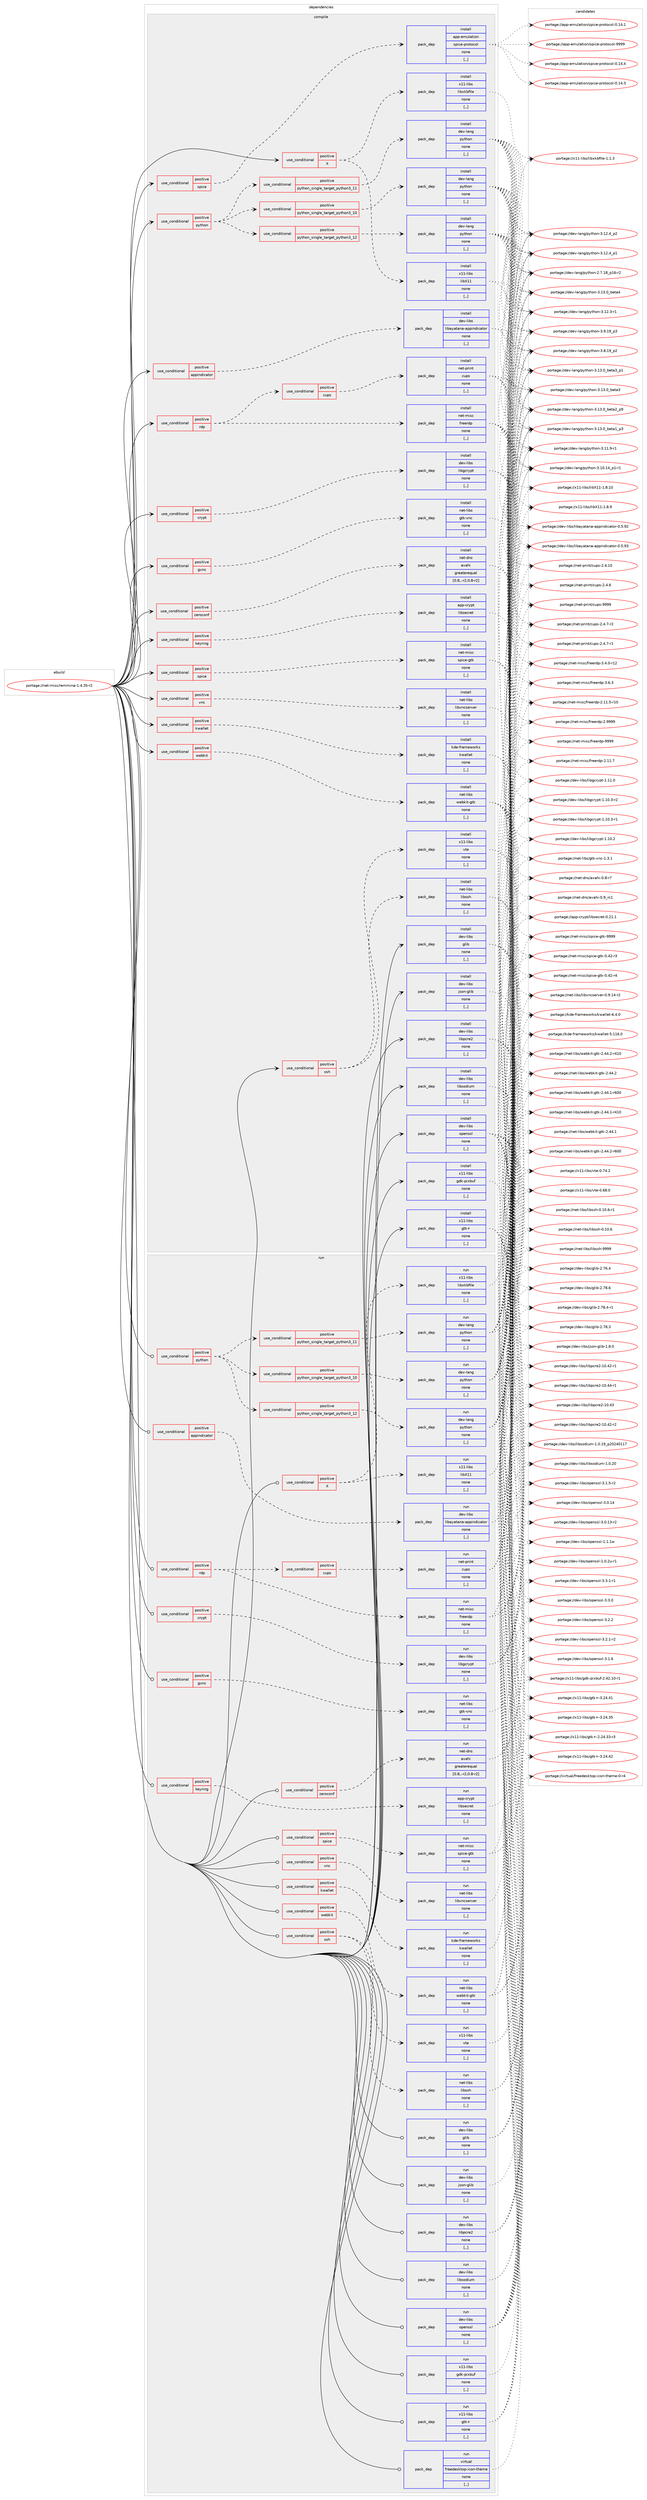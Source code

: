 digraph prolog {

# *************
# Graph options
# *************

newrank=true;
concentrate=true;
compound=true;
graph [rankdir=LR,fontname=Helvetica,fontsize=10,ranksep=1.5];#, ranksep=2.5, nodesep=0.2];
edge  [arrowhead=vee];
node  [fontname=Helvetica,fontsize=10];

# **********
# The ebuild
# **********

subgraph cluster_leftcol {
color=gray;
label=<<i>ebuild</i>>;
id [label="portage://net-misc/remmina-1.4.35-r2", color=red, width=4, href="../net-misc/remmina-1.4.35-r2.svg"];
}

# ****************
# The dependencies
# ****************

subgraph cluster_midcol {
color=gray;
label=<<i>dependencies</i>>;
subgraph cluster_compile {
fillcolor="#eeeeee";
style=filled;
label=<<i>compile</i>>;
subgraph cond98584 {
dependency374349 [label=<<TABLE BORDER="0" CELLBORDER="1" CELLSPACING="0" CELLPADDING="4"><TR><TD ROWSPAN="3" CELLPADDING="10">use_conditional</TD></TR><TR><TD>positive</TD></TR><TR><TD>X</TD></TR></TABLE>>, shape=none, color=red];
subgraph pack273074 {
dependency374350 [label=<<TABLE BORDER="0" CELLBORDER="1" CELLSPACING="0" CELLPADDING="4" WIDTH="220"><TR><TD ROWSPAN="6" CELLPADDING="30">pack_dep</TD></TR><TR><TD WIDTH="110">install</TD></TR><TR><TD>x11-libs</TD></TR><TR><TD>libX11</TD></TR><TR><TD>none</TD></TR><TR><TD>[,,]</TD></TR></TABLE>>, shape=none, color=blue];
}
dependency374349:e -> dependency374350:w [weight=20,style="dashed",arrowhead="vee"];
subgraph pack273075 {
dependency374351 [label=<<TABLE BORDER="0" CELLBORDER="1" CELLSPACING="0" CELLPADDING="4" WIDTH="220"><TR><TD ROWSPAN="6" CELLPADDING="30">pack_dep</TD></TR><TR><TD WIDTH="110">install</TD></TR><TR><TD>x11-libs</TD></TR><TR><TD>libxkbfile</TD></TR><TR><TD>none</TD></TR><TR><TD>[,,]</TD></TR></TABLE>>, shape=none, color=blue];
}
dependency374349:e -> dependency374351:w [weight=20,style="dashed",arrowhead="vee"];
}
id:e -> dependency374349:w [weight=20,style="solid",arrowhead="vee"];
subgraph cond98585 {
dependency374352 [label=<<TABLE BORDER="0" CELLBORDER="1" CELLSPACING="0" CELLPADDING="4"><TR><TD ROWSPAN="3" CELLPADDING="10">use_conditional</TD></TR><TR><TD>positive</TD></TR><TR><TD>appindicator</TD></TR></TABLE>>, shape=none, color=red];
subgraph pack273076 {
dependency374353 [label=<<TABLE BORDER="0" CELLBORDER="1" CELLSPACING="0" CELLPADDING="4" WIDTH="220"><TR><TD ROWSPAN="6" CELLPADDING="30">pack_dep</TD></TR><TR><TD WIDTH="110">install</TD></TR><TR><TD>dev-libs</TD></TR><TR><TD>libayatana-appindicator</TD></TR><TR><TD>none</TD></TR><TR><TD>[,,]</TD></TR></TABLE>>, shape=none, color=blue];
}
dependency374352:e -> dependency374353:w [weight=20,style="dashed",arrowhead="vee"];
}
id:e -> dependency374352:w [weight=20,style="solid",arrowhead="vee"];
subgraph cond98586 {
dependency374354 [label=<<TABLE BORDER="0" CELLBORDER="1" CELLSPACING="0" CELLPADDING="4"><TR><TD ROWSPAN="3" CELLPADDING="10">use_conditional</TD></TR><TR><TD>positive</TD></TR><TR><TD>crypt</TD></TR></TABLE>>, shape=none, color=red];
subgraph pack273077 {
dependency374355 [label=<<TABLE BORDER="0" CELLBORDER="1" CELLSPACING="0" CELLPADDING="4" WIDTH="220"><TR><TD ROWSPAN="6" CELLPADDING="30">pack_dep</TD></TR><TR><TD WIDTH="110">install</TD></TR><TR><TD>dev-libs</TD></TR><TR><TD>libgcrypt</TD></TR><TR><TD>none</TD></TR><TR><TD>[,,]</TD></TR></TABLE>>, shape=none, color=blue];
}
dependency374354:e -> dependency374355:w [weight=20,style="dashed",arrowhead="vee"];
}
id:e -> dependency374354:w [weight=20,style="solid",arrowhead="vee"];
subgraph cond98587 {
dependency374356 [label=<<TABLE BORDER="0" CELLBORDER="1" CELLSPACING="0" CELLPADDING="4"><TR><TD ROWSPAN="3" CELLPADDING="10">use_conditional</TD></TR><TR><TD>positive</TD></TR><TR><TD>gvnc</TD></TR></TABLE>>, shape=none, color=red];
subgraph pack273078 {
dependency374357 [label=<<TABLE BORDER="0" CELLBORDER="1" CELLSPACING="0" CELLPADDING="4" WIDTH="220"><TR><TD ROWSPAN="6" CELLPADDING="30">pack_dep</TD></TR><TR><TD WIDTH="110">install</TD></TR><TR><TD>net-libs</TD></TR><TR><TD>gtk-vnc</TD></TR><TR><TD>none</TD></TR><TR><TD>[,,]</TD></TR></TABLE>>, shape=none, color=blue];
}
dependency374356:e -> dependency374357:w [weight=20,style="dashed",arrowhead="vee"];
}
id:e -> dependency374356:w [weight=20,style="solid",arrowhead="vee"];
subgraph cond98588 {
dependency374358 [label=<<TABLE BORDER="0" CELLBORDER="1" CELLSPACING="0" CELLPADDING="4"><TR><TD ROWSPAN="3" CELLPADDING="10">use_conditional</TD></TR><TR><TD>positive</TD></TR><TR><TD>keyring</TD></TR></TABLE>>, shape=none, color=red];
subgraph pack273079 {
dependency374359 [label=<<TABLE BORDER="0" CELLBORDER="1" CELLSPACING="0" CELLPADDING="4" WIDTH="220"><TR><TD ROWSPAN="6" CELLPADDING="30">pack_dep</TD></TR><TR><TD WIDTH="110">install</TD></TR><TR><TD>app-crypt</TD></TR><TR><TD>libsecret</TD></TR><TR><TD>none</TD></TR><TR><TD>[,,]</TD></TR></TABLE>>, shape=none, color=blue];
}
dependency374358:e -> dependency374359:w [weight=20,style="dashed",arrowhead="vee"];
}
id:e -> dependency374358:w [weight=20,style="solid",arrowhead="vee"];
subgraph cond98589 {
dependency374360 [label=<<TABLE BORDER="0" CELLBORDER="1" CELLSPACING="0" CELLPADDING="4"><TR><TD ROWSPAN="3" CELLPADDING="10">use_conditional</TD></TR><TR><TD>positive</TD></TR><TR><TD>kwallet</TD></TR></TABLE>>, shape=none, color=red];
subgraph pack273080 {
dependency374361 [label=<<TABLE BORDER="0" CELLBORDER="1" CELLSPACING="0" CELLPADDING="4" WIDTH="220"><TR><TD ROWSPAN="6" CELLPADDING="30">pack_dep</TD></TR><TR><TD WIDTH="110">install</TD></TR><TR><TD>kde-frameworks</TD></TR><TR><TD>kwallet</TD></TR><TR><TD>none</TD></TR><TR><TD>[,,]</TD></TR></TABLE>>, shape=none, color=blue];
}
dependency374360:e -> dependency374361:w [weight=20,style="dashed",arrowhead="vee"];
}
id:e -> dependency374360:w [weight=20,style="solid",arrowhead="vee"];
subgraph cond98590 {
dependency374362 [label=<<TABLE BORDER="0" CELLBORDER="1" CELLSPACING="0" CELLPADDING="4"><TR><TD ROWSPAN="3" CELLPADDING="10">use_conditional</TD></TR><TR><TD>positive</TD></TR><TR><TD>python</TD></TR></TABLE>>, shape=none, color=red];
subgraph cond98591 {
dependency374363 [label=<<TABLE BORDER="0" CELLBORDER="1" CELLSPACING="0" CELLPADDING="4"><TR><TD ROWSPAN="3" CELLPADDING="10">use_conditional</TD></TR><TR><TD>positive</TD></TR><TR><TD>python_single_target_python3_10</TD></TR></TABLE>>, shape=none, color=red];
subgraph pack273081 {
dependency374364 [label=<<TABLE BORDER="0" CELLBORDER="1" CELLSPACING="0" CELLPADDING="4" WIDTH="220"><TR><TD ROWSPAN="6" CELLPADDING="30">pack_dep</TD></TR><TR><TD WIDTH="110">install</TD></TR><TR><TD>dev-lang</TD></TR><TR><TD>python</TD></TR><TR><TD>none</TD></TR><TR><TD>[,,]</TD></TR></TABLE>>, shape=none, color=blue];
}
dependency374363:e -> dependency374364:w [weight=20,style="dashed",arrowhead="vee"];
}
dependency374362:e -> dependency374363:w [weight=20,style="dashed",arrowhead="vee"];
subgraph cond98592 {
dependency374365 [label=<<TABLE BORDER="0" CELLBORDER="1" CELLSPACING="0" CELLPADDING="4"><TR><TD ROWSPAN="3" CELLPADDING="10">use_conditional</TD></TR><TR><TD>positive</TD></TR><TR><TD>python_single_target_python3_11</TD></TR></TABLE>>, shape=none, color=red];
subgraph pack273082 {
dependency374366 [label=<<TABLE BORDER="0" CELLBORDER="1" CELLSPACING="0" CELLPADDING="4" WIDTH="220"><TR><TD ROWSPAN="6" CELLPADDING="30">pack_dep</TD></TR><TR><TD WIDTH="110">install</TD></TR><TR><TD>dev-lang</TD></TR><TR><TD>python</TD></TR><TR><TD>none</TD></TR><TR><TD>[,,]</TD></TR></TABLE>>, shape=none, color=blue];
}
dependency374365:e -> dependency374366:w [weight=20,style="dashed",arrowhead="vee"];
}
dependency374362:e -> dependency374365:w [weight=20,style="dashed",arrowhead="vee"];
subgraph cond98593 {
dependency374367 [label=<<TABLE BORDER="0" CELLBORDER="1" CELLSPACING="0" CELLPADDING="4"><TR><TD ROWSPAN="3" CELLPADDING="10">use_conditional</TD></TR><TR><TD>positive</TD></TR><TR><TD>python_single_target_python3_12</TD></TR></TABLE>>, shape=none, color=red];
subgraph pack273083 {
dependency374368 [label=<<TABLE BORDER="0" CELLBORDER="1" CELLSPACING="0" CELLPADDING="4" WIDTH="220"><TR><TD ROWSPAN="6" CELLPADDING="30">pack_dep</TD></TR><TR><TD WIDTH="110">install</TD></TR><TR><TD>dev-lang</TD></TR><TR><TD>python</TD></TR><TR><TD>none</TD></TR><TR><TD>[,,]</TD></TR></TABLE>>, shape=none, color=blue];
}
dependency374367:e -> dependency374368:w [weight=20,style="dashed",arrowhead="vee"];
}
dependency374362:e -> dependency374367:w [weight=20,style="dashed",arrowhead="vee"];
}
id:e -> dependency374362:w [weight=20,style="solid",arrowhead="vee"];
subgraph cond98594 {
dependency374369 [label=<<TABLE BORDER="0" CELLBORDER="1" CELLSPACING="0" CELLPADDING="4"><TR><TD ROWSPAN="3" CELLPADDING="10">use_conditional</TD></TR><TR><TD>positive</TD></TR><TR><TD>rdp</TD></TR></TABLE>>, shape=none, color=red];
subgraph pack273084 {
dependency374370 [label=<<TABLE BORDER="0" CELLBORDER="1" CELLSPACING="0" CELLPADDING="4" WIDTH="220"><TR><TD ROWSPAN="6" CELLPADDING="30">pack_dep</TD></TR><TR><TD WIDTH="110">install</TD></TR><TR><TD>net-misc</TD></TR><TR><TD>freerdp</TD></TR><TR><TD>none</TD></TR><TR><TD>[,,]</TD></TR></TABLE>>, shape=none, color=blue];
}
dependency374369:e -> dependency374370:w [weight=20,style="dashed",arrowhead="vee"];
subgraph cond98595 {
dependency374371 [label=<<TABLE BORDER="0" CELLBORDER="1" CELLSPACING="0" CELLPADDING="4"><TR><TD ROWSPAN="3" CELLPADDING="10">use_conditional</TD></TR><TR><TD>positive</TD></TR><TR><TD>cups</TD></TR></TABLE>>, shape=none, color=red];
subgraph pack273085 {
dependency374372 [label=<<TABLE BORDER="0" CELLBORDER="1" CELLSPACING="0" CELLPADDING="4" WIDTH="220"><TR><TD ROWSPAN="6" CELLPADDING="30">pack_dep</TD></TR><TR><TD WIDTH="110">install</TD></TR><TR><TD>net-print</TD></TR><TR><TD>cups</TD></TR><TR><TD>none</TD></TR><TR><TD>[,,]</TD></TR></TABLE>>, shape=none, color=blue];
}
dependency374371:e -> dependency374372:w [weight=20,style="dashed",arrowhead="vee"];
}
dependency374369:e -> dependency374371:w [weight=20,style="dashed",arrowhead="vee"];
}
id:e -> dependency374369:w [weight=20,style="solid",arrowhead="vee"];
subgraph cond98596 {
dependency374373 [label=<<TABLE BORDER="0" CELLBORDER="1" CELLSPACING="0" CELLPADDING="4"><TR><TD ROWSPAN="3" CELLPADDING="10">use_conditional</TD></TR><TR><TD>positive</TD></TR><TR><TD>spice</TD></TR></TABLE>>, shape=none, color=red];
subgraph pack273086 {
dependency374374 [label=<<TABLE BORDER="0" CELLBORDER="1" CELLSPACING="0" CELLPADDING="4" WIDTH="220"><TR><TD ROWSPAN="6" CELLPADDING="30">pack_dep</TD></TR><TR><TD WIDTH="110">install</TD></TR><TR><TD>app-emulation</TD></TR><TR><TD>spice-protocol</TD></TR><TR><TD>none</TD></TR><TR><TD>[,,]</TD></TR></TABLE>>, shape=none, color=blue];
}
dependency374373:e -> dependency374374:w [weight=20,style="dashed",arrowhead="vee"];
}
id:e -> dependency374373:w [weight=20,style="solid",arrowhead="vee"];
subgraph cond98597 {
dependency374375 [label=<<TABLE BORDER="0" CELLBORDER="1" CELLSPACING="0" CELLPADDING="4"><TR><TD ROWSPAN="3" CELLPADDING="10">use_conditional</TD></TR><TR><TD>positive</TD></TR><TR><TD>spice</TD></TR></TABLE>>, shape=none, color=red];
subgraph pack273087 {
dependency374376 [label=<<TABLE BORDER="0" CELLBORDER="1" CELLSPACING="0" CELLPADDING="4" WIDTH="220"><TR><TD ROWSPAN="6" CELLPADDING="30">pack_dep</TD></TR><TR><TD WIDTH="110">install</TD></TR><TR><TD>net-misc</TD></TR><TR><TD>spice-gtk</TD></TR><TR><TD>none</TD></TR><TR><TD>[,,]</TD></TR></TABLE>>, shape=none, color=blue];
}
dependency374375:e -> dependency374376:w [weight=20,style="dashed",arrowhead="vee"];
}
id:e -> dependency374375:w [weight=20,style="solid",arrowhead="vee"];
subgraph cond98598 {
dependency374377 [label=<<TABLE BORDER="0" CELLBORDER="1" CELLSPACING="0" CELLPADDING="4"><TR><TD ROWSPAN="3" CELLPADDING="10">use_conditional</TD></TR><TR><TD>positive</TD></TR><TR><TD>ssh</TD></TR></TABLE>>, shape=none, color=red];
subgraph pack273088 {
dependency374378 [label=<<TABLE BORDER="0" CELLBORDER="1" CELLSPACING="0" CELLPADDING="4" WIDTH="220"><TR><TD ROWSPAN="6" CELLPADDING="30">pack_dep</TD></TR><TR><TD WIDTH="110">install</TD></TR><TR><TD>net-libs</TD></TR><TR><TD>libssh</TD></TR><TR><TD>none</TD></TR><TR><TD>[,,]</TD></TR></TABLE>>, shape=none, color=blue];
}
dependency374377:e -> dependency374378:w [weight=20,style="dashed",arrowhead="vee"];
subgraph pack273089 {
dependency374379 [label=<<TABLE BORDER="0" CELLBORDER="1" CELLSPACING="0" CELLPADDING="4" WIDTH="220"><TR><TD ROWSPAN="6" CELLPADDING="30">pack_dep</TD></TR><TR><TD WIDTH="110">install</TD></TR><TR><TD>x11-libs</TD></TR><TR><TD>vte</TD></TR><TR><TD>none</TD></TR><TR><TD>[,,]</TD></TR></TABLE>>, shape=none, color=blue];
}
dependency374377:e -> dependency374379:w [weight=20,style="dashed",arrowhead="vee"];
}
id:e -> dependency374377:w [weight=20,style="solid",arrowhead="vee"];
subgraph cond98599 {
dependency374380 [label=<<TABLE BORDER="0" CELLBORDER="1" CELLSPACING="0" CELLPADDING="4"><TR><TD ROWSPAN="3" CELLPADDING="10">use_conditional</TD></TR><TR><TD>positive</TD></TR><TR><TD>vnc</TD></TR></TABLE>>, shape=none, color=red];
subgraph pack273090 {
dependency374381 [label=<<TABLE BORDER="0" CELLBORDER="1" CELLSPACING="0" CELLPADDING="4" WIDTH="220"><TR><TD ROWSPAN="6" CELLPADDING="30">pack_dep</TD></TR><TR><TD WIDTH="110">install</TD></TR><TR><TD>net-libs</TD></TR><TR><TD>libvncserver</TD></TR><TR><TD>none</TD></TR><TR><TD>[,,]</TD></TR></TABLE>>, shape=none, color=blue];
}
dependency374380:e -> dependency374381:w [weight=20,style="dashed",arrowhead="vee"];
}
id:e -> dependency374380:w [weight=20,style="solid",arrowhead="vee"];
subgraph cond98600 {
dependency374382 [label=<<TABLE BORDER="0" CELLBORDER="1" CELLSPACING="0" CELLPADDING="4"><TR><TD ROWSPAN="3" CELLPADDING="10">use_conditional</TD></TR><TR><TD>positive</TD></TR><TR><TD>webkit</TD></TR></TABLE>>, shape=none, color=red];
subgraph pack273091 {
dependency374383 [label=<<TABLE BORDER="0" CELLBORDER="1" CELLSPACING="0" CELLPADDING="4" WIDTH="220"><TR><TD ROWSPAN="6" CELLPADDING="30">pack_dep</TD></TR><TR><TD WIDTH="110">install</TD></TR><TR><TD>net-libs</TD></TR><TR><TD>webkit-gtk</TD></TR><TR><TD>none</TD></TR><TR><TD>[,,]</TD></TR></TABLE>>, shape=none, color=blue];
}
dependency374382:e -> dependency374383:w [weight=20,style="dashed",arrowhead="vee"];
}
id:e -> dependency374382:w [weight=20,style="solid",arrowhead="vee"];
subgraph cond98601 {
dependency374384 [label=<<TABLE BORDER="0" CELLBORDER="1" CELLSPACING="0" CELLPADDING="4"><TR><TD ROWSPAN="3" CELLPADDING="10">use_conditional</TD></TR><TR><TD>positive</TD></TR><TR><TD>zeroconf</TD></TR></TABLE>>, shape=none, color=red];
subgraph pack273092 {
dependency374385 [label=<<TABLE BORDER="0" CELLBORDER="1" CELLSPACING="0" CELLPADDING="4" WIDTH="220"><TR><TD ROWSPAN="6" CELLPADDING="30">pack_dep</TD></TR><TR><TD WIDTH="110">install</TD></TR><TR><TD>net-dns</TD></TR><TR><TD>avahi</TD></TR><TR><TD>greaterequal</TD></TR><TR><TD>[0.8,,-r2,0.8-r2]</TD></TR></TABLE>>, shape=none, color=blue];
}
dependency374384:e -> dependency374385:w [weight=20,style="dashed",arrowhead="vee"];
}
id:e -> dependency374384:w [weight=20,style="solid",arrowhead="vee"];
subgraph pack273093 {
dependency374386 [label=<<TABLE BORDER="0" CELLBORDER="1" CELLSPACING="0" CELLPADDING="4" WIDTH="220"><TR><TD ROWSPAN="6" CELLPADDING="30">pack_dep</TD></TR><TR><TD WIDTH="110">install</TD></TR><TR><TD>dev-libs</TD></TR><TR><TD>glib</TD></TR><TR><TD>none</TD></TR><TR><TD>[,,]</TD></TR></TABLE>>, shape=none, color=blue];
}
id:e -> dependency374386:w [weight=20,style="solid",arrowhead="vee"];
subgraph pack273094 {
dependency374387 [label=<<TABLE BORDER="0" CELLBORDER="1" CELLSPACING="0" CELLPADDING="4" WIDTH="220"><TR><TD ROWSPAN="6" CELLPADDING="30">pack_dep</TD></TR><TR><TD WIDTH="110">install</TD></TR><TR><TD>dev-libs</TD></TR><TR><TD>json-glib</TD></TR><TR><TD>none</TD></TR><TR><TD>[,,]</TD></TR></TABLE>>, shape=none, color=blue];
}
id:e -> dependency374387:w [weight=20,style="solid",arrowhead="vee"];
subgraph pack273095 {
dependency374388 [label=<<TABLE BORDER="0" CELLBORDER="1" CELLSPACING="0" CELLPADDING="4" WIDTH="220"><TR><TD ROWSPAN="6" CELLPADDING="30">pack_dep</TD></TR><TR><TD WIDTH="110">install</TD></TR><TR><TD>dev-libs</TD></TR><TR><TD>libpcre2</TD></TR><TR><TD>none</TD></TR><TR><TD>[,,]</TD></TR></TABLE>>, shape=none, color=blue];
}
id:e -> dependency374388:w [weight=20,style="solid",arrowhead="vee"];
subgraph pack273096 {
dependency374389 [label=<<TABLE BORDER="0" CELLBORDER="1" CELLSPACING="0" CELLPADDING="4" WIDTH="220"><TR><TD ROWSPAN="6" CELLPADDING="30">pack_dep</TD></TR><TR><TD WIDTH="110">install</TD></TR><TR><TD>dev-libs</TD></TR><TR><TD>libsodium</TD></TR><TR><TD>none</TD></TR><TR><TD>[,,]</TD></TR></TABLE>>, shape=none, color=blue];
}
id:e -> dependency374389:w [weight=20,style="solid",arrowhead="vee"];
subgraph pack273097 {
dependency374390 [label=<<TABLE BORDER="0" CELLBORDER="1" CELLSPACING="0" CELLPADDING="4" WIDTH="220"><TR><TD ROWSPAN="6" CELLPADDING="30">pack_dep</TD></TR><TR><TD WIDTH="110">install</TD></TR><TR><TD>dev-libs</TD></TR><TR><TD>openssl</TD></TR><TR><TD>none</TD></TR><TR><TD>[,,]</TD></TR></TABLE>>, shape=none, color=blue];
}
id:e -> dependency374390:w [weight=20,style="solid",arrowhead="vee"];
subgraph pack273098 {
dependency374391 [label=<<TABLE BORDER="0" CELLBORDER="1" CELLSPACING="0" CELLPADDING="4" WIDTH="220"><TR><TD ROWSPAN="6" CELLPADDING="30">pack_dep</TD></TR><TR><TD WIDTH="110">install</TD></TR><TR><TD>x11-libs</TD></TR><TR><TD>gdk-pixbuf</TD></TR><TR><TD>none</TD></TR><TR><TD>[,,]</TD></TR></TABLE>>, shape=none, color=blue];
}
id:e -> dependency374391:w [weight=20,style="solid",arrowhead="vee"];
subgraph pack273099 {
dependency374392 [label=<<TABLE BORDER="0" CELLBORDER="1" CELLSPACING="0" CELLPADDING="4" WIDTH="220"><TR><TD ROWSPAN="6" CELLPADDING="30">pack_dep</TD></TR><TR><TD WIDTH="110">install</TD></TR><TR><TD>x11-libs</TD></TR><TR><TD>gtk+</TD></TR><TR><TD>none</TD></TR><TR><TD>[,,]</TD></TR></TABLE>>, shape=none, color=blue];
}
id:e -> dependency374392:w [weight=20,style="solid",arrowhead="vee"];
}
subgraph cluster_compileandrun {
fillcolor="#eeeeee";
style=filled;
label=<<i>compile and run</i>>;
}
subgraph cluster_run {
fillcolor="#eeeeee";
style=filled;
label=<<i>run</i>>;
subgraph cond98602 {
dependency374393 [label=<<TABLE BORDER="0" CELLBORDER="1" CELLSPACING="0" CELLPADDING="4"><TR><TD ROWSPAN="3" CELLPADDING="10">use_conditional</TD></TR><TR><TD>positive</TD></TR><TR><TD>X</TD></TR></TABLE>>, shape=none, color=red];
subgraph pack273100 {
dependency374394 [label=<<TABLE BORDER="0" CELLBORDER="1" CELLSPACING="0" CELLPADDING="4" WIDTH="220"><TR><TD ROWSPAN="6" CELLPADDING="30">pack_dep</TD></TR><TR><TD WIDTH="110">run</TD></TR><TR><TD>x11-libs</TD></TR><TR><TD>libX11</TD></TR><TR><TD>none</TD></TR><TR><TD>[,,]</TD></TR></TABLE>>, shape=none, color=blue];
}
dependency374393:e -> dependency374394:w [weight=20,style="dashed",arrowhead="vee"];
subgraph pack273101 {
dependency374395 [label=<<TABLE BORDER="0" CELLBORDER="1" CELLSPACING="0" CELLPADDING="4" WIDTH="220"><TR><TD ROWSPAN="6" CELLPADDING="30">pack_dep</TD></TR><TR><TD WIDTH="110">run</TD></TR><TR><TD>x11-libs</TD></TR><TR><TD>libxkbfile</TD></TR><TR><TD>none</TD></TR><TR><TD>[,,]</TD></TR></TABLE>>, shape=none, color=blue];
}
dependency374393:e -> dependency374395:w [weight=20,style="dashed",arrowhead="vee"];
}
id:e -> dependency374393:w [weight=20,style="solid",arrowhead="odot"];
subgraph cond98603 {
dependency374396 [label=<<TABLE BORDER="0" CELLBORDER="1" CELLSPACING="0" CELLPADDING="4"><TR><TD ROWSPAN="3" CELLPADDING="10">use_conditional</TD></TR><TR><TD>positive</TD></TR><TR><TD>appindicator</TD></TR></TABLE>>, shape=none, color=red];
subgraph pack273102 {
dependency374397 [label=<<TABLE BORDER="0" CELLBORDER="1" CELLSPACING="0" CELLPADDING="4" WIDTH="220"><TR><TD ROWSPAN="6" CELLPADDING="30">pack_dep</TD></TR><TR><TD WIDTH="110">run</TD></TR><TR><TD>dev-libs</TD></TR><TR><TD>libayatana-appindicator</TD></TR><TR><TD>none</TD></TR><TR><TD>[,,]</TD></TR></TABLE>>, shape=none, color=blue];
}
dependency374396:e -> dependency374397:w [weight=20,style="dashed",arrowhead="vee"];
}
id:e -> dependency374396:w [weight=20,style="solid",arrowhead="odot"];
subgraph cond98604 {
dependency374398 [label=<<TABLE BORDER="0" CELLBORDER="1" CELLSPACING="0" CELLPADDING="4"><TR><TD ROWSPAN="3" CELLPADDING="10">use_conditional</TD></TR><TR><TD>positive</TD></TR><TR><TD>crypt</TD></TR></TABLE>>, shape=none, color=red];
subgraph pack273103 {
dependency374399 [label=<<TABLE BORDER="0" CELLBORDER="1" CELLSPACING="0" CELLPADDING="4" WIDTH="220"><TR><TD ROWSPAN="6" CELLPADDING="30">pack_dep</TD></TR><TR><TD WIDTH="110">run</TD></TR><TR><TD>dev-libs</TD></TR><TR><TD>libgcrypt</TD></TR><TR><TD>none</TD></TR><TR><TD>[,,]</TD></TR></TABLE>>, shape=none, color=blue];
}
dependency374398:e -> dependency374399:w [weight=20,style="dashed",arrowhead="vee"];
}
id:e -> dependency374398:w [weight=20,style="solid",arrowhead="odot"];
subgraph cond98605 {
dependency374400 [label=<<TABLE BORDER="0" CELLBORDER="1" CELLSPACING="0" CELLPADDING="4"><TR><TD ROWSPAN="3" CELLPADDING="10">use_conditional</TD></TR><TR><TD>positive</TD></TR><TR><TD>gvnc</TD></TR></TABLE>>, shape=none, color=red];
subgraph pack273104 {
dependency374401 [label=<<TABLE BORDER="0" CELLBORDER="1" CELLSPACING="0" CELLPADDING="4" WIDTH="220"><TR><TD ROWSPAN="6" CELLPADDING="30">pack_dep</TD></TR><TR><TD WIDTH="110">run</TD></TR><TR><TD>net-libs</TD></TR><TR><TD>gtk-vnc</TD></TR><TR><TD>none</TD></TR><TR><TD>[,,]</TD></TR></TABLE>>, shape=none, color=blue];
}
dependency374400:e -> dependency374401:w [weight=20,style="dashed",arrowhead="vee"];
}
id:e -> dependency374400:w [weight=20,style="solid",arrowhead="odot"];
subgraph cond98606 {
dependency374402 [label=<<TABLE BORDER="0" CELLBORDER="1" CELLSPACING="0" CELLPADDING="4"><TR><TD ROWSPAN="3" CELLPADDING="10">use_conditional</TD></TR><TR><TD>positive</TD></TR><TR><TD>keyring</TD></TR></TABLE>>, shape=none, color=red];
subgraph pack273105 {
dependency374403 [label=<<TABLE BORDER="0" CELLBORDER="1" CELLSPACING="0" CELLPADDING="4" WIDTH="220"><TR><TD ROWSPAN="6" CELLPADDING="30">pack_dep</TD></TR><TR><TD WIDTH="110">run</TD></TR><TR><TD>app-crypt</TD></TR><TR><TD>libsecret</TD></TR><TR><TD>none</TD></TR><TR><TD>[,,]</TD></TR></TABLE>>, shape=none, color=blue];
}
dependency374402:e -> dependency374403:w [weight=20,style="dashed",arrowhead="vee"];
}
id:e -> dependency374402:w [weight=20,style="solid",arrowhead="odot"];
subgraph cond98607 {
dependency374404 [label=<<TABLE BORDER="0" CELLBORDER="1" CELLSPACING="0" CELLPADDING="4"><TR><TD ROWSPAN="3" CELLPADDING="10">use_conditional</TD></TR><TR><TD>positive</TD></TR><TR><TD>kwallet</TD></TR></TABLE>>, shape=none, color=red];
subgraph pack273106 {
dependency374405 [label=<<TABLE BORDER="0" CELLBORDER="1" CELLSPACING="0" CELLPADDING="4" WIDTH="220"><TR><TD ROWSPAN="6" CELLPADDING="30">pack_dep</TD></TR><TR><TD WIDTH="110">run</TD></TR><TR><TD>kde-frameworks</TD></TR><TR><TD>kwallet</TD></TR><TR><TD>none</TD></TR><TR><TD>[,,]</TD></TR></TABLE>>, shape=none, color=blue];
}
dependency374404:e -> dependency374405:w [weight=20,style="dashed",arrowhead="vee"];
}
id:e -> dependency374404:w [weight=20,style="solid",arrowhead="odot"];
subgraph cond98608 {
dependency374406 [label=<<TABLE BORDER="0" CELLBORDER="1" CELLSPACING="0" CELLPADDING="4"><TR><TD ROWSPAN="3" CELLPADDING="10">use_conditional</TD></TR><TR><TD>positive</TD></TR><TR><TD>python</TD></TR></TABLE>>, shape=none, color=red];
subgraph cond98609 {
dependency374407 [label=<<TABLE BORDER="0" CELLBORDER="1" CELLSPACING="0" CELLPADDING="4"><TR><TD ROWSPAN="3" CELLPADDING="10">use_conditional</TD></TR><TR><TD>positive</TD></TR><TR><TD>python_single_target_python3_10</TD></TR></TABLE>>, shape=none, color=red];
subgraph pack273107 {
dependency374408 [label=<<TABLE BORDER="0" CELLBORDER="1" CELLSPACING="0" CELLPADDING="4" WIDTH="220"><TR><TD ROWSPAN="6" CELLPADDING="30">pack_dep</TD></TR><TR><TD WIDTH="110">run</TD></TR><TR><TD>dev-lang</TD></TR><TR><TD>python</TD></TR><TR><TD>none</TD></TR><TR><TD>[,,]</TD></TR></TABLE>>, shape=none, color=blue];
}
dependency374407:e -> dependency374408:w [weight=20,style="dashed",arrowhead="vee"];
}
dependency374406:e -> dependency374407:w [weight=20,style="dashed",arrowhead="vee"];
subgraph cond98610 {
dependency374409 [label=<<TABLE BORDER="0" CELLBORDER="1" CELLSPACING="0" CELLPADDING="4"><TR><TD ROWSPAN="3" CELLPADDING="10">use_conditional</TD></TR><TR><TD>positive</TD></TR><TR><TD>python_single_target_python3_11</TD></TR></TABLE>>, shape=none, color=red];
subgraph pack273108 {
dependency374410 [label=<<TABLE BORDER="0" CELLBORDER="1" CELLSPACING="0" CELLPADDING="4" WIDTH="220"><TR><TD ROWSPAN="6" CELLPADDING="30">pack_dep</TD></TR><TR><TD WIDTH="110">run</TD></TR><TR><TD>dev-lang</TD></TR><TR><TD>python</TD></TR><TR><TD>none</TD></TR><TR><TD>[,,]</TD></TR></TABLE>>, shape=none, color=blue];
}
dependency374409:e -> dependency374410:w [weight=20,style="dashed",arrowhead="vee"];
}
dependency374406:e -> dependency374409:w [weight=20,style="dashed",arrowhead="vee"];
subgraph cond98611 {
dependency374411 [label=<<TABLE BORDER="0" CELLBORDER="1" CELLSPACING="0" CELLPADDING="4"><TR><TD ROWSPAN="3" CELLPADDING="10">use_conditional</TD></TR><TR><TD>positive</TD></TR><TR><TD>python_single_target_python3_12</TD></TR></TABLE>>, shape=none, color=red];
subgraph pack273109 {
dependency374412 [label=<<TABLE BORDER="0" CELLBORDER="1" CELLSPACING="0" CELLPADDING="4" WIDTH="220"><TR><TD ROWSPAN="6" CELLPADDING="30">pack_dep</TD></TR><TR><TD WIDTH="110">run</TD></TR><TR><TD>dev-lang</TD></TR><TR><TD>python</TD></TR><TR><TD>none</TD></TR><TR><TD>[,,]</TD></TR></TABLE>>, shape=none, color=blue];
}
dependency374411:e -> dependency374412:w [weight=20,style="dashed",arrowhead="vee"];
}
dependency374406:e -> dependency374411:w [weight=20,style="dashed",arrowhead="vee"];
}
id:e -> dependency374406:w [weight=20,style="solid",arrowhead="odot"];
subgraph cond98612 {
dependency374413 [label=<<TABLE BORDER="0" CELLBORDER="1" CELLSPACING="0" CELLPADDING="4"><TR><TD ROWSPAN="3" CELLPADDING="10">use_conditional</TD></TR><TR><TD>positive</TD></TR><TR><TD>rdp</TD></TR></TABLE>>, shape=none, color=red];
subgraph pack273110 {
dependency374414 [label=<<TABLE BORDER="0" CELLBORDER="1" CELLSPACING="0" CELLPADDING="4" WIDTH="220"><TR><TD ROWSPAN="6" CELLPADDING="30">pack_dep</TD></TR><TR><TD WIDTH="110">run</TD></TR><TR><TD>net-misc</TD></TR><TR><TD>freerdp</TD></TR><TR><TD>none</TD></TR><TR><TD>[,,]</TD></TR></TABLE>>, shape=none, color=blue];
}
dependency374413:e -> dependency374414:w [weight=20,style="dashed",arrowhead="vee"];
subgraph cond98613 {
dependency374415 [label=<<TABLE BORDER="0" CELLBORDER="1" CELLSPACING="0" CELLPADDING="4"><TR><TD ROWSPAN="3" CELLPADDING="10">use_conditional</TD></TR><TR><TD>positive</TD></TR><TR><TD>cups</TD></TR></TABLE>>, shape=none, color=red];
subgraph pack273111 {
dependency374416 [label=<<TABLE BORDER="0" CELLBORDER="1" CELLSPACING="0" CELLPADDING="4" WIDTH="220"><TR><TD ROWSPAN="6" CELLPADDING="30">pack_dep</TD></TR><TR><TD WIDTH="110">run</TD></TR><TR><TD>net-print</TD></TR><TR><TD>cups</TD></TR><TR><TD>none</TD></TR><TR><TD>[,,]</TD></TR></TABLE>>, shape=none, color=blue];
}
dependency374415:e -> dependency374416:w [weight=20,style="dashed",arrowhead="vee"];
}
dependency374413:e -> dependency374415:w [weight=20,style="dashed",arrowhead="vee"];
}
id:e -> dependency374413:w [weight=20,style="solid",arrowhead="odot"];
subgraph cond98614 {
dependency374417 [label=<<TABLE BORDER="0" CELLBORDER="1" CELLSPACING="0" CELLPADDING="4"><TR><TD ROWSPAN="3" CELLPADDING="10">use_conditional</TD></TR><TR><TD>positive</TD></TR><TR><TD>spice</TD></TR></TABLE>>, shape=none, color=red];
subgraph pack273112 {
dependency374418 [label=<<TABLE BORDER="0" CELLBORDER="1" CELLSPACING="0" CELLPADDING="4" WIDTH="220"><TR><TD ROWSPAN="6" CELLPADDING="30">pack_dep</TD></TR><TR><TD WIDTH="110">run</TD></TR><TR><TD>net-misc</TD></TR><TR><TD>spice-gtk</TD></TR><TR><TD>none</TD></TR><TR><TD>[,,]</TD></TR></TABLE>>, shape=none, color=blue];
}
dependency374417:e -> dependency374418:w [weight=20,style="dashed",arrowhead="vee"];
}
id:e -> dependency374417:w [weight=20,style="solid",arrowhead="odot"];
subgraph cond98615 {
dependency374419 [label=<<TABLE BORDER="0" CELLBORDER="1" CELLSPACING="0" CELLPADDING="4"><TR><TD ROWSPAN="3" CELLPADDING="10">use_conditional</TD></TR><TR><TD>positive</TD></TR><TR><TD>ssh</TD></TR></TABLE>>, shape=none, color=red];
subgraph pack273113 {
dependency374420 [label=<<TABLE BORDER="0" CELLBORDER="1" CELLSPACING="0" CELLPADDING="4" WIDTH="220"><TR><TD ROWSPAN="6" CELLPADDING="30">pack_dep</TD></TR><TR><TD WIDTH="110">run</TD></TR><TR><TD>net-libs</TD></TR><TR><TD>libssh</TD></TR><TR><TD>none</TD></TR><TR><TD>[,,]</TD></TR></TABLE>>, shape=none, color=blue];
}
dependency374419:e -> dependency374420:w [weight=20,style="dashed",arrowhead="vee"];
subgraph pack273114 {
dependency374421 [label=<<TABLE BORDER="0" CELLBORDER="1" CELLSPACING="0" CELLPADDING="4" WIDTH="220"><TR><TD ROWSPAN="6" CELLPADDING="30">pack_dep</TD></TR><TR><TD WIDTH="110">run</TD></TR><TR><TD>x11-libs</TD></TR><TR><TD>vte</TD></TR><TR><TD>none</TD></TR><TR><TD>[,,]</TD></TR></TABLE>>, shape=none, color=blue];
}
dependency374419:e -> dependency374421:w [weight=20,style="dashed",arrowhead="vee"];
}
id:e -> dependency374419:w [weight=20,style="solid",arrowhead="odot"];
subgraph cond98616 {
dependency374422 [label=<<TABLE BORDER="0" CELLBORDER="1" CELLSPACING="0" CELLPADDING="4"><TR><TD ROWSPAN="3" CELLPADDING="10">use_conditional</TD></TR><TR><TD>positive</TD></TR><TR><TD>vnc</TD></TR></TABLE>>, shape=none, color=red];
subgraph pack273115 {
dependency374423 [label=<<TABLE BORDER="0" CELLBORDER="1" CELLSPACING="0" CELLPADDING="4" WIDTH="220"><TR><TD ROWSPAN="6" CELLPADDING="30">pack_dep</TD></TR><TR><TD WIDTH="110">run</TD></TR><TR><TD>net-libs</TD></TR><TR><TD>libvncserver</TD></TR><TR><TD>none</TD></TR><TR><TD>[,,]</TD></TR></TABLE>>, shape=none, color=blue];
}
dependency374422:e -> dependency374423:w [weight=20,style="dashed",arrowhead="vee"];
}
id:e -> dependency374422:w [weight=20,style="solid",arrowhead="odot"];
subgraph cond98617 {
dependency374424 [label=<<TABLE BORDER="0" CELLBORDER="1" CELLSPACING="0" CELLPADDING="4"><TR><TD ROWSPAN="3" CELLPADDING="10">use_conditional</TD></TR><TR><TD>positive</TD></TR><TR><TD>webkit</TD></TR></TABLE>>, shape=none, color=red];
subgraph pack273116 {
dependency374425 [label=<<TABLE BORDER="0" CELLBORDER="1" CELLSPACING="0" CELLPADDING="4" WIDTH="220"><TR><TD ROWSPAN="6" CELLPADDING="30">pack_dep</TD></TR><TR><TD WIDTH="110">run</TD></TR><TR><TD>net-libs</TD></TR><TR><TD>webkit-gtk</TD></TR><TR><TD>none</TD></TR><TR><TD>[,,]</TD></TR></TABLE>>, shape=none, color=blue];
}
dependency374424:e -> dependency374425:w [weight=20,style="dashed",arrowhead="vee"];
}
id:e -> dependency374424:w [weight=20,style="solid",arrowhead="odot"];
subgraph cond98618 {
dependency374426 [label=<<TABLE BORDER="0" CELLBORDER="1" CELLSPACING="0" CELLPADDING="4"><TR><TD ROWSPAN="3" CELLPADDING="10">use_conditional</TD></TR><TR><TD>positive</TD></TR><TR><TD>zeroconf</TD></TR></TABLE>>, shape=none, color=red];
subgraph pack273117 {
dependency374427 [label=<<TABLE BORDER="0" CELLBORDER="1" CELLSPACING="0" CELLPADDING="4" WIDTH="220"><TR><TD ROWSPAN="6" CELLPADDING="30">pack_dep</TD></TR><TR><TD WIDTH="110">run</TD></TR><TR><TD>net-dns</TD></TR><TR><TD>avahi</TD></TR><TR><TD>greaterequal</TD></TR><TR><TD>[0.8,,-r2,0.8-r2]</TD></TR></TABLE>>, shape=none, color=blue];
}
dependency374426:e -> dependency374427:w [weight=20,style="dashed",arrowhead="vee"];
}
id:e -> dependency374426:w [weight=20,style="solid",arrowhead="odot"];
subgraph pack273118 {
dependency374428 [label=<<TABLE BORDER="0" CELLBORDER="1" CELLSPACING="0" CELLPADDING="4" WIDTH="220"><TR><TD ROWSPAN="6" CELLPADDING="30">pack_dep</TD></TR><TR><TD WIDTH="110">run</TD></TR><TR><TD>dev-libs</TD></TR><TR><TD>glib</TD></TR><TR><TD>none</TD></TR><TR><TD>[,,]</TD></TR></TABLE>>, shape=none, color=blue];
}
id:e -> dependency374428:w [weight=20,style="solid",arrowhead="odot"];
subgraph pack273119 {
dependency374429 [label=<<TABLE BORDER="0" CELLBORDER="1" CELLSPACING="0" CELLPADDING="4" WIDTH="220"><TR><TD ROWSPAN="6" CELLPADDING="30">pack_dep</TD></TR><TR><TD WIDTH="110">run</TD></TR><TR><TD>dev-libs</TD></TR><TR><TD>json-glib</TD></TR><TR><TD>none</TD></TR><TR><TD>[,,]</TD></TR></TABLE>>, shape=none, color=blue];
}
id:e -> dependency374429:w [weight=20,style="solid",arrowhead="odot"];
subgraph pack273120 {
dependency374430 [label=<<TABLE BORDER="0" CELLBORDER="1" CELLSPACING="0" CELLPADDING="4" WIDTH="220"><TR><TD ROWSPAN="6" CELLPADDING="30">pack_dep</TD></TR><TR><TD WIDTH="110">run</TD></TR><TR><TD>dev-libs</TD></TR><TR><TD>libpcre2</TD></TR><TR><TD>none</TD></TR><TR><TD>[,,]</TD></TR></TABLE>>, shape=none, color=blue];
}
id:e -> dependency374430:w [weight=20,style="solid",arrowhead="odot"];
subgraph pack273121 {
dependency374431 [label=<<TABLE BORDER="0" CELLBORDER="1" CELLSPACING="0" CELLPADDING="4" WIDTH="220"><TR><TD ROWSPAN="6" CELLPADDING="30">pack_dep</TD></TR><TR><TD WIDTH="110">run</TD></TR><TR><TD>dev-libs</TD></TR><TR><TD>libsodium</TD></TR><TR><TD>none</TD></TR><TR><TD>[,,]</TD></TR></TABLE>>, shape=none, color=blue];
}
id:e -> dependency374431:w [weight=20,style="solid",arrowhead="odot"];
subgraph pack273122 {
dependency374432 [label=<<TABLE BORDER="0" CELLBORDER="1" CELLSPACING="0" CELLPADDING="4" WIDTH="220"><TR><TD ROWSPAN="6" CELLPADDING="30">pack_dep</TD></TR><TR><TD WIDTH="110">run</TD></TR><TR><TD>dev-libs</TD></TR><TR><TD>openssl</TD></TR><TR><TD>none</TD></TR><TR><TD>[,,]</TD></TR></TABLE>>, shape=none, color=blue];
}
id:e -> dependency374432:w [weight=20,style="solid",arrowhead="odot"];
subgraph pack273123 {
dependency374433 [label=<<TABLE BORDER="0" CELLBORDER="1" CELLSPACING="0" CELLPADDING="4" WIDTH="220"><TR><TD ROWSPAN="6" CELLPADDING="30">pack_dep</TD></TR><TR><TD WIDTH="110">run</TD></TR><TR><TD>virtual</TD></TR><TR><TD>freedesktop-icon-theme</TD></TR><TR><TD>none</TD></TR><TR><TD>[,,]</TD></TR></TABLE>>, shape=none, color=blue];
}
id:e -> dependency374433:w [weight=20,style="solid",arrowhead="odot"];
subgraph pack273124 {
dependency374434 [label=<<TABLE BORDER="0" CELLBORDER="1" CELLSPACING="0" CELLPADDING="4" WIDTH="220"><TR><TD ROWSPAN="6" CELLPADDING="30">pack_dep</TD></TR><TR><TD WIDTH="110">run</TD></TR><TR><TD>x11-libs</TD></TR><TR><TD>gdk-pixbuf</TD></TR><TR><TD>none</TD></TR><TR><TD>[,,]</TD></TR></TABLE>>, shape=none, color=blue];
}
id:e -> dependency374434:w [weight=20,style="solid",arrowhead="odot"];
subgraph pack273125 {
dependency374435 [label=<<TABLE BORDER="0" CELLBORDER="1" CELLSPACING="0" CELLPADDING="4" WIDTH="220"><TR><TD ROWSPAN="6" CELLPADDING="30">pack_dep</TD></TR><TR><TD WIDTH="110">run</TD></TR><TR><TD>x11-libs</TD></TR><TR><TD>gtk+</TD></TR><TR><TD>none</TD></TR><TR><TD>[,,]</TD></TR></TABLE>>, shape=none, color=blue];
}
id:e -> dependency374435:w [weight=20,style="solid",arrowhead="odot"];
}
}

# **************
# The candidates
# **************

subgraph cluster_choices {
rank=same;
color=gray;
label=<<i>candidates</i>>;

subgraph choice273074 {
color=black;
nodesep=1;
choice12049494510810598115471081059888494945494656464948 [label="portage://x11-libs/libX11-1.8.10", color=red, width=4,href="../x11-libs/libX11-1.8.10.svg"];
choice120494945108105981154710810598884949454946564657 [label="portage://x11-libs/libX11-1.8.9", color=red, width=4,href="../x11-libs/libX11-1.8.9.svg"];
dependency374350:e -> choice12049494510810598115471081059888494945494656464948:w [style=dotted,weight="100"];
dependency374350:e -> choice120494945108105981154710810598884949454946564657:w [style=dotted,weight="100"];
}
subgraph choice273075 {
color=black;
nodesep=1;
choice12049494510810598115471081059812010798102105108101454946494651 [label="portage://x11-libs/libxkbfile-1.1.3", color=red, width=4,href="../x11-libs/libxkbfile-1.1.3.svg"];
dependency374351:e -> choice12049494510810598115471081059812010798102105108101454946494651:w [style=dotted,weight="100"];
}
subgraph choice273076 {
color=black;
nodesep=1;
choice10010111845108105981154710810598971219711697110974597112112105110100105999711611111445484653465751 [label="portage://dev-libs/libayatana-appindicator-0.5.93", color=red, width=4,href="../dev-libs/libayatana-appindicator-0.5.93.svg"];
choice10010111845108105981154710810598971219711697110974597112112105110100105999711611111445484653465750 [label="portage://dev-libs/libayatana-appindicator-0.5.92", color=red, width=4,href="../dev-libs/libayatana-appindicator-0.5.92.svg"];
dependency374353:e -> choice10010111845108105981154710810598971219711697110974597112112105110100105999711611111445484653465751:w [style=dotted,weight="100"];
dependency374353:e -> choice10010111845108105981154710810598971219711697110974597112112105110100105999711611111445484653465750:w [style=dotted,weight="100"];
}
subgraph choice273077 {
color=black;
nodesep=1;
choice100101118451081059811547108105981039911412111211645494649494648 [label="portage://dev-libs/libgcrypt-1.11.0", color=red, width=4,href="../dev-libs/libgcrypt-1.11.0.svg"];
choice1001011184510810598115471081059810399114121112116454946494846514511450 [label="portage://dev-libs/libgcrypt-1.10.3-r2", color=red, width=4,href="../dev-libs/libgcrypt-1.10.3-r2.svg"];
choice1001011184510810598115471081059810399114121112116454946494846514511449 [label="portage://dev-libs/libgcrypt-1.10.3-r1", color=red, width=4,href="../dev-libs/libgcrypt-1.10.3-r1.svg"];
choice100101118451081059811547108105981039911412111211645494649484650 [label="portage://dev-libs/libgcrypt-1.10.2", color=red, width=4,href="../dev-libs/libgcrypt-1.10.2.svg"];
dependency374355:e -> choice100101118451081059811547108105981039911412111211645494649494648:w [style=dotted,weight="100"];
dependency374355:e -> choice1001011184510810598115471081059810399114121112116454946494846514511450:w [style=dotted,weight="100"];
dependency374355:e -> choice1001011184510810598115471081059810399114121112116454946494846514511449:w [style=dotted,weight="100"];
dependency374355:e -> choice100101118451081059811547108105981039911412111211645494649484650:w [style=dotted,weight="100"];
}
subgraph choice273078 {
color=black;
nodesep=1;
choice1101011164510810598115471031161074511811099454946514649 [label="portage://net-libs/gtk-vnc-1.3.1", color=red, width=4,href="../net-libs/gtk-vnc-1.3.1.svg"];
dependency374357:e -> choice1101011164510810598115471031161074511811099454946514649:w [style=dotted,weight="100"];
}
subgraph choice273079 {
color=black;
nodesep=1;
choice97112112459911412111211647108105981151019911410111645484650494649 [label="portage://app-crypt/libsecret-0.21.1", color=red, width=4,href="../app-crypt/libsecret-0.21.1.svg"];
dependency374359:e -> choice97112112459911412111211647108105981151019911410111645484650494649:w [style=dotted,weight="100"];
}
subgraph choice273080 {
color=black;
nodesep=1;
choice10710010145102114971091011191111141071154710711997108108101116455446524648 [label="portage://kde-frameworks/kwallet-6.4.0", color=red, width=4,href="../kde-frameworks/kwallet-6.4.0.svg"];
choice107100101451021149710910111911111410711547107119971081081011164553464949544648 [label="portage://kde-frameworks/kwallet-5.116.0", color=red, width=4,href="../kde-frameworks/kwallet-5.116.0.svg"];
dependency374361:e -> choice10710010145102114971091011191111141071154710711997108108101116455446524648:w [style=dotted,weight="100"];
dependency374361:e -> choice107100101451021149710910111911111410711547107119971081081011164553464949544648:w [style=dotted,weight="100"];
}
subgraph choice273081 {
color=black;
nodesep=1;
choice1001011184510897110103471121211161041111104551464951464895981011169752 [label="portage://dev-lang/python-3.13.0_beta4", color=red, width=4,href="../dev-lang/python-3.13.0_beta4.svg"];
choice10010111845108971101034711212111610411111045514649514648959810111697519511249 [label="portage://dev-lang/python-3.13.0_beta3_p1", color=red, width=4,href="../dev-lang/python-3.13.0_beta3_p1.svg"];
choice1001011184510897110103471121211161041111104551464951464895981011169751 [label="portage://dev-lang/python-3.13.0_beta3", color=red, width=4,href="../dev-lang/python-3.13.0_beta3.svg"];
choice10010111845108971101034711212111610411111045514649514648959810111697509511257 [label="portage://dev-lang/python-3.13.0_beta2_p9", color=red, width=4,href="../dev-lang/python-3.13.0_beta2_p9.svg"];
choice10010111845108971101034711212111610411111045514649514648959810111697499511251 [label="portage://dev-lang/python-3.13.0_beta1_p3", color=red, width=4,href="../dev-lang/python-3.13.0_beta1_p3.svg"];
choice100101118451089711010347112121116104111110455146495046529511250 [label="portage://dev-lang/python-3.12.4_p2", color=red, width=4,href="../dev-lang/python-3.12.4_p2.svg"];
choice100101118451089711010347112121116104111110455146495046529511249 [label="portage://dev-lang/python-3.12.4_p1", color=red, width=4,href="../dev-lang/python-3.12.4_p1.svg"];
choice100101118451089711010347112121116104111110455146495046514511449 [label="portage://dev-lang/python-3.12.3-r1", color=red, width=4,href="../dev-lang/python-3.12.3-r1.svg"];
choice100101118451089711010347112121116104111110455146494946574511449 [label="portage://dev-lang/python-3.11.9-r1", color=red, width=4,href="../dev-lang/python-3.11.9-r1.svg"];
choice100101118451089711010347112121116104111110455146494846495295112494511449 [label="portage://dev-lang/python-3.10.14_p1-r1", color=red, width=4,href="../dev-lang/python-3.10.14_p1-r1.svg"];
choice100101118451089711010347112121116104111110455146574649579511251 [label="portage://dev-lang/python-3.9.19_p3", color=red, width=4,href="../dev-lang/python-3.9.19_p3.svg"];
choice100101118451089711010347112121116104111110455146564649579511250 [label="portage://dev-lang/python-3.8.19_p2", color=red, width=4,href="../dev-lang/python-3.8.19_p2.svg"];
choice100101118451089711010347112121116104111110455046554649569511249544511450 [label="portage://dev-lang/python-2.7.18_p16-r2", color=red, width=4,href="../dev-lang/python-2.7.18_p16-r2.svg"];
dependency374364:e -> choice1001011184510897110103471121211161041111104551464951464895981011169752:w [style=dotted,weight="100"];
dependency374364:e -> choice10010111845108971101034711212111610411111045514649514648959810111697519511249:w [style=dotted,weight="100"];
dependency374364:e -> choice1001011184510897110103471121211161041111104551464951464895981011169751:w [style=dotted,weight="100"];
dependency374364:e -> choice10010111845108971101034711212111610411111045514649514648959810111697509511257:w [style=dotted,weight="100"];
dependency374364:e -> choice10010111845108971101034711212111610411111045514649514648959810111697499511251:w [style=dotted,weight="100"];
dependency374364:e -> choice100101118451089711010347112121116104111110455146495046529511250:w [style=dotted,weight="100"];
dependency374364:e -> choice100101118451089711010347112121116104111110455146495046529511249:w [style=dotted,weight="100"];
dependency374364:e -> choice100101118451089711010347112121116104111110455146495046514511449:w [style=dotted,weight="100"];
dependency374364:e -> choice100101118451089711010347112121116104111110455146494946574511449:w [style=dotted,weight="100"];
dependency374364:e -> choice100101118451089711010347112121116104111110455146494846495295112494511449:w [style=dotted,weight="100"];
dependency374364:e -> choice100101118451089711010347112121116104111110455146574649579511251:w [style=dotted,weight="100"];
dependency374364:e -> choice100101118451089711010347112121116104111110455146564649579511250:w [style=dotted,weight="100"];
dependency374364:e -> choice100101118451089711010347112121116104111110455046554649569511249544511450:w [style=dotted,weight="100"];
}
subgraph choice273082 {
color=black;
nodesep=1;
choice1001011184510897110103471121211161041111104551464951464895981011169752 [label="portage://dev-lang/python-3.13.0_beta4", color=red, width=4,href="../dev-lang/python-3.13.0_beta4.svg"];
choice10010111845108971101034711212111610411111045514649514648959810111697519511249 [label="portage://dev-lang/python-3.13.0_beta3_p1", color=red, width=4,href="../dev-lang/python-3.13.0_beta3_p1.svg"];
choice1001011184510897110103471121211161041111104551464951464895981011169751 [label="portage://dev-lang/python-3.13.0_beta3", color=red, width=4,href="../dev-lang/python-3.13.0_beta3.svg"];
choice10010111845108971101034711212111610411111045514649514648959810111697509511257 [label="portage://dev-lang/python-3.13.0_beta2_p9", color=red, width=4,href="../dev-lang/python-3.13.0_beta2_p9.svg"];
choice10010111845108971101034711212111610411111045514649514648959810111697499511251 [label="portage://dev-lang/python-3.13.0_beta1_p3", color=red, width=4,href="../dev-lang/python-3.13.0_beta1_p3.svg"];
choice100101118451089711010347112121116104111110455146495046529511250 [label="portage://dev-lang/python-3.12.4_p2", color=red, width=4,href="../dev-lang/python-3.12.4_p2.svg"];
choice100101118451089711010347112121116104111110455146495046529511249 [label="portage://dev-lang/python-3.12.4_p1", color=red, width=4,href="../dev-lang/python-3.12.4_p1.svg"];
choice100101118451089711010347112121116104111110455146495046514511449 [label="portage://dev-lang/python-3.12.3-r1", color=red, width=4,href="../dev-lang/python-3.12.3-r1.svg"];
choice100101118451089711010347112121116104111110455146494946574511449 [label="portage://dev-lang/python-3.11.9-r1", color=red, width=4,href="../dev-lang/python-3.11.9-r1.svg"];
choice100101118451089711010347112121116104111110455146494846495295112494511449 [label="portage://dev-lang/python-3.10.14_p1-r1", color=red, width=4,href="../dev-lang/python-3.10.14_p1-r1.svg"];
choice100101118451089711010347112121116104111110455146574649579511251 [label="portage://dev-lang/python-3.9.19_p3", color=red, width=4,href="../dev-lang/python-3.9.19_p3.svg"];
choice100101118451089711010347112121116104111110455146564649579511250 [label="portage://dev-lang/python-3.8.19_p2", color=red, width=4,href="../dev-lang/python-3.8.19_p2.svg"];
choice100101118451089711010347112121116104111110455046554649569511249544511450 [label="portage://dev-lang/python-2.7.18_p16-r2", color=red, width=4,href="../dev-lang/python-2.7.18_p16-r2.svg"];
dependency374366:e -> choice1001011184510897110103471121211161041111104551464951464895981011169752:w [style=dotted,weight="100"];
dependency374366:e -> choice10010111845108971101034711212111610411111045514649514648959810111697519511249:w [style=dotted,weight="100"];
dependency374366:e -> choice1001011184510897110103471121211161041111104551464951464895981011169751:w [style=dotted,weight="100"];
dependency374366:e -> choice10010111845108971101034711212111610411111045514649514648959810111697509511257:w [style=dotted,weight="100"];
dependency374366:e -> choice10010111845108971101034711212111610411111045514649514648959810111697499511251:w [style=dotted,weight="100"];
dependency374366:e -> choice100101118451089711010347112121116104111110455146495046529511250:w [style=dotted,weight="100"];
dependency374366:e -> choice100101118451089711010347112121116104111110455146495046529511249:w [style=dotted,weight="100"];
dependency374366:e -> choice100101118451089711010347112121116104111110455146495046514511449:w [style=dotted,weight="100"];
dependency374366:e -> choice100101118451089711010347112121116104111110455146494946574511449:w [style=dotted,weight="100"];
dependency374366:e -> choice100101118451089711010347112121116104111110455146494846495295112494511449:w [style=dotted,weight="100"];
dependency374366:e -> choice100101118451089711010347112121116104111110455146574649579511251:w [style=dotted,weight="100"];
dependency374366:e -> choice100101118451089711010347112121116104111110455146564649579511250:w [style=dotted,weight="100"];
dependency374366:e -> choice100101118451089711010347112121116104111110455046554649569511249544511450:w [style=dotted,weight="100"];
}
subgraph choice273083 {
color=black;
nodesep=1;
choice1001011184510897110103471121211161041111104551464951464895981011169752 [label="portage://dev-lang/python-3.13.0_beta4", color=red, width=4,href="../dev-lang/python-3.13.0_beta4.svg"];
choice10010111845108971101034711212111610411111045514649514648959810111697519511249 [label="portage://dev-lang/python-3.13.0_beta3_p1", color=red, width=4,href="../dev-lang/python-3.13.0_beta3_p1.svg"];
choice1001011184510897110103471121211161041111104551464951464895981011169751 [label="portage://dev-lang/python-3.13.0_beta3", color=red, width=4,href="../dev-lang/python-3.13.0_beta3.svg"];
choice10010111845108971101034711212111610411111045514649514648959810111697509511257 [label="portage://dev-lang/python-3.13.0_beta2_p9", color=red, width=4,href="../dev-lang/python-3.13.0_beta2_p9.svg"];
choice10010111845108971101034711212111610411111045514649514648959810111697499511251 [label="portage://dev-lang/python-3.13.0_beta1_p3", color=red, width=4,href="../dev-lang/python-3.13.0_beta1_p3.svg"];
choice100101118451089711010347112121116104111110455146495046529511250 [label="portage://dev-lang/python-3.12.4_p2", color=red, width=4,href="../dev-lang/python-3.12.4_p2.svg"];
choice100101118451089711010347112121116104111110455146495046529511249 [label="portage://dev-lang/python-3.12.4_p1", color=red, width=4,href="../dev-lang/python-3.12.4_p1.svg"];
choice100101118451089711010347112121116104111110455146495046514511449 [label="portage://dev-lang/python-3.12.3-r1", color=red, width=4,href="../dev-lang/python-3.12.3-r1.svg"];
choice100101118451089711010347112121116104111110455146494946574511449 [label="portage://dev-lang/python-3.11.9-r1", color=red, width=4,href="../dev-lang/python-3.11.9-r1.svg"];
choice100101118451089711010347112121116104111110455146494846495295112494511449 [label="portage://dev-lang/python-3.10.14_p1-r1", color=red, width=4,href="../dev-lang/python-3.10.14_p1-r1.svg"];
choice100101118451089711010347112121116104111110455146574649579511251 [label="portage://dev-lang/python-3.9.19_p3", color=red, width=4,href="../dev-lang/python-3.9.19_p3.svg"];
choice100101118451089711010347112121116104111110455146564649579511250 [label="portage://dev-lang/python-3.8.19_p2", color=red, width=4,href="../dev-lang/python-3.8.19_p2.svg"];
choice100101118451089711010347112121116104111110455046554649569511249544511450 [label="portage://dev-lang/python-2.7.18_p16-r2", color=red, width=4,href="../dev-lang/python-2.7.18_p16-r2.svg"];
dependency374368:e -> choice1001011184510897110103471121211161041111104551464951464895981011169752:w [style=dotted,weight="100"];
dependency374368:e -> choice10010111845108971101034711212111610411111045514649514648959810111697519511249:w [style=dotted,weight="100"];
dependency374368:e -> choice1001011184510897110103471121211161041111104551464951464895981011169751:w [style=dotted,weight="100"];
dependency374368:e -> choice10010111845108971101034711212111610411111045514649514648959810111697509511257:w [style=dotted,weight="100"];
dependency374368:e -> choice10010111845108971101034711212111610411111045514649514648959810111697499511251:w [style=dotted,weight="100"];
dependency374368:e -> choice100101118451089711010347112121116104111110455146495046529511250:w [style=dotted,weight="100"];
dependency374368:e -> choice100101118451089711010347112121116104111110455146495046529511249:w [style=dotted,weight="100"];
dependency374368:e -> choice100101118451089711010347112121116104111110455146495046514511449:w [style=dotted,weight="100"];
dependency374368:e -> choice100101118451089711010347112121116104111110455146494946574511449:w [style=dotted,weight="100"];
dependency374368:e -> choice100101118451089711010347112121116104111110455146494846495295112494511449:w [style=dotted,weight="100"];
dependency374368:e -> choice100101118451089711010347112121116104111110455146574649579511251:w [style=dotted,weight="100"];
dependency374368:e -> choice100101118451089711010347112121116104111110455146564649579511250:w [style=dotted,weight="100"];
dependency374368:e -> choice100101118451089711010347112121116104111110455046554649569511249544511450:w [style=dotted,weight="100"];
}
subgraph choice273084 {
color=black;
nodesep=1;
choice1101011164510910511599471021141011011141001124557575757 [label="portage://net-misc/freerdp-9999", color=red, width=4,href="../net-misc/freerdp-9999.svg"];
choice110101116451091051159947102114101101114100112455146544651 [label="portage://net-misc/freerdp-3.6.3", color=red, width=4,href="../net-misc/freerdp-3.6.3.svg"];
choice110101116451091051159947102114101101114100112455146524648451144950 [label="portage://net-misc/freerdp-3.4.0-r12", color=red, width=4,href="../net-misc/freerdp-3.4.0-r12.svg"];
choice11010111645109105115994710211410110111410011245504657575757 [label="portage://net-misc/freerdp-2.9999", color=red, width=4,href="../net-misc/freerdp-2.9999.svg"];
choice11010111645109105115994710211410110111410011245504649494655 [label="portage://net-misc/freerdp-2.11.7", color=red, width=4,href="../net-misc/freerdp-2.11.7.svg"];
choice11010111645109105115994710211410110111410011245504649494653451144948 [label="portage://net-misc/freerdp-2.11.5-r10", color=red, width=4,href="../net-misc/freerdp-2.11.5-r10.svg"];
dependency374370:e -> choice1101011164510910511599471021141011011141001124557575757:w [style=dotted,weight="100"];
dependency374370:e -> choice110101116451091051159947102114101101114100112455146544651:w [style=dotted,weight="100"];
dependency374370:e -> choice110101116451091051159947102114101101114100112455146524648451144950:w [style=dotted,weight="100"];
dependency374370:e -> choice11010111645109105115994710211410110111410011245504657575757:w [style=dotted,weight="100"];
dependency374370:e -> choice11010111645109105115994710211410110111410011245504649494655:w [style=dotted,weight="100"];
dependency374370:e -> choice11010111645109105115994710211410110111410011245504649494653451144948:w [style=dotted,weight="100"];
}
subgraph choice273085 {
color=black;
nodesep=1;
choice1101011164511211410511011647991171121154557575757 [label="portage://net-print/cups-9999", color=red, width=4,href="../net-print/cups-9999.svg"];
choice11010111645112114105110116479911711211545504652464948 [label="portage://net-print/cups-2.4.10", color=red, width=4,href="../net-print/cups-2.4.10.svg"];
choice1101011164511211410511011647991171121154550465246554511450 [label="portage://net-print/cups-2.4.7-r2", color=red, width=4,href="../net-print/cups-2.4.7-r2.svg"];
choice1101011164511211410511011647991171121154550465246554511449 [label="portage://net-print/cups-2.4.7-r1", color=red, width=4,href="../net-print/cups-2.4.7-r1.svg"];
choice110101116451121141051101164799117112115455046524654 [label="portage://net-print/cups-2.4.6", color=red, width=4,href="../net-print/cups-2.4.6.svg"];
dependency374372:e -> choice1101011164511211410511011647991171121154557575757:w [style=dotted,weight="100"];
dependency374372:e -> choice11010111645112114105110116479911711211545504652464948:w [style=dotted,weight="100"];
dependency374372:e -> choice1101011164511211410511011647991171121154550465246554511450:w [style=dotted,weight="100"];
dependency374372:e -> choice1101011164511211410511011647991171121154550465246554511449:w [style=dotted,weight="100"];
dependency374372:e -> choice110101116451121141051101164799117112115455046524654:w [style=dotted,weight="100"];
}
subgraph choice273086 {
color=black;
nodesep=1;
choice971121124510110911710897116105111110471151121059910145112114111116111991111084557575757 [label="portage://app-emulation/spice-protocol-9999", color=red, width=4,href="../app-emulation/spice-protocol-9999.svg"];
choice9711211245101109117108971161051111104711511210599101451121141111161119911110845484649524652 [label="portage://app-emulation/spice-protocol-0.14.4", color=red, width=4,href="../app-emulation/spice-protocol-0.14.4.svg"];
choice9711211245101109117108971161051111104711511210599101451121141111161119911110845484649524651 [label="portage://app-emulation/spice-protocol-0.14.3", color=red, width=4,href="../app-emulation/spice-protocol-0.14.3.svg"];
choice9711211245101109117108971161051111104711511210599101451121141111161119911110845484649524649 [label="portage://app-emulation/spice-protocol-0.14.1", color=red, width=4,href="../app-emulation/spice-protocol-0.14.1.svg"];
dependency374374:e -> choice971121124510110911710897116105111110471151121059910145112114111116111991111084557575757:w [style=dotted,weight="100"];
dependency374374:e -> choice9711211245101109117108971161051111104711511210599101451121141111161119911110845484649524652:w [style=dotted,weight="100"];
dependency374374:e -> choice9711211245101109117108971161051111104711511210599101451121141111161119911110845484649524651:w [style=dotted,weight="100"];
dependency374374:e -> choice9711211245101109117108971161051111104711511210599101451121141111161119911110845484649524649:w [style=dotted,weight="100"];
}
subgraph choice273087 {
color=black;
nodesep=1;
choice11010111645109105115994711511210599101451031161074557575757 [label="portage://net-misc/spice-gtk-9999", color=red, width=4,href="../net-misc/spice-gtk-9999.svg"];
choice110101116451091051159947115112105991014510311610745484652504511452 [label="portage://net-misc/spice-gtk-0.42-r4", color=red, width=4,href="../net-misc/spice-gtk-0.42-r4.svg"];
choice110101116451091051159947115112105991014510311610745484652504511451 [label="portage://net-misc/spice-gtk-0.42-r3", color=red, width=4,href="../net-misc/spice-gtk-0.42-r3.svg"];
dependency374376:e -> choice11010111645109105115994711511210599101451031161074557575757:w [style=dotted,weight="100"];
dependency374376:e -> choice110101116451091051159947115112105991014510311610745484652504511452:w [style=dotted,weight="100"];
dependency374376:e -> choice110101116451091051159947115112105991014510311610745484652504511451:w [style=dotted,weight="100"];
}
subgraph choice273088 {
color=black;
nodesep=1;
choice110101116451081059811547108105981151151044557575757 [label="portage://net-libs/libssh-9999", color=red, width=4,href="../net-libs/libssh-9999.svg"];
choice11010111645108105981154710810598115115104454846494846544511449 [label="portage://net-libs/libssh-0.10.6-r1", color=red, width=4,href="../net-libs/libssh-0.10.6-r1.svg"];
choice1101011164510810598115471081059811511510445484649484654 [label="portage://net-libs/libssh-0.10.6", color=red, width=4,href="../net-libs/libssh-0.10.6.svg"];
dependency374378:e -> choice110101116451081059811547108105981151151044557575757:w [style=dotted,weight="100"];
dependency374378:e -> choice11010111645108105981154710810598115115104454846494846544511449:w [style=dotted,weight="100"];
dependency374378:e -> choice1101011164510810598115471081059811511510445484649484654:w [style=dotted,weight="100"];
}
subgraph choice273089 {
color=black;
nodesep=1;
choice120494945108105981154711811610145484655524650 [label="portage://x11-libs/vte-0.74.2", color=red, width=4,href="../x11-libs/vte-0.74.2.svg"];
choice120494945108105981154711811610145484654564648 [label="portage://x11-libs/vte-0.68.0", color=red, width=4,href="../x11-libs/vte-0.68.0.svg"];
dependency374379:e -> choice120494945108105981154711811610145484655524650:w [style=dotted,weight="100"];
dependency374379:e -> choice120494945108105981154711811610145484654564648:w [style=dotted,weight="100"];
}
subgraph choice273090 {
color=black;
nodesep=1;
choice1101011164510810598115471081059811811099115101114118101114454846574649524511450 [label="portage://net-libs/libvncserver-0.9.14-r2", color=red, width=4,href="../net-libs/libvncserver-0.9.14-r2.svg"];
dependency374381:e -> choice1101011164510810598115471081059811811099115101114118101114454846574649524511450:w [style=dotted,weight="100"];
}
subgraph choice273091 {
color=black;
nodesep=1;
choice11010111645108105981154711910198107105116451031161074550465252465045114544848 [label="portage://net-libs/webkit-gtk-2.44.2-r600", color=red, width=4,href="../net-libs/webkit-gtk-2.44.2-r600.svg"];
choice11010111645108105981154711910198107105116451031161074550465252465045114524948 [label="portage://net-libs/webkit-gtk-2.44.2-r410", color=red, width=4,href="../net-libs/webkit-gtk-2.44.2-r410.svg"];
choice110101116451081059811547119101981071051164510311610745504652524650 [label="portage://net-libs/webkit-gtk-2.44.2", color=red, width=4,href="../net-libs/webkit-gtk-2.44.2.svg"];
choice11010111645108105981154711910198107105116451031161074550465252464945114544848 [label="portage://net-libs/webkit-gtk-2.44.1-r600", color=red, width=4,href="../net-libs/webkit-gtk-2.44.1-r600.svg"];
choice11010111645108105981154711910198107105116451031161074550465252464945114524948 [label="portage://net-libs/webkit-gtk-2.44.1-r410", color=red, width=4,href="../net-libs/webkit-gtk-2.44.1-r410.svg"];
choice110101116451081059811547119101981071051164510311610745504652524649 [label="portage://net-libs/webkit-gtk-2.44.1", color=red, width=4,href="../net-libs/webkit-gtk-2.44.1.svg"];
dependency374383:e -> choice11010111645108105981154711910198107105116451031161074550465252465045114544848:w [style=dotted,weight="100"];
dependency374383:e -> choice11010111645108105981154711910198107105116451031161074550465252465045114524948:w [style=dotted,weight="100"];
dependency374383:e -> choice110101116451081059811547119101981071051164510311610745504652524650:w [style=dotted,weight="100"];
dependency374383:e -> choice11010111645108105981154711910198107105116451031161074550465252464945114544848:w [style=dotted,weight="100"];
dependency374383:e -> choice11010111645108105981154711910198107105116451031161074550465252464945114524948:w [style=dotted,weight="100"];
dependency374383:e -> choice110101116451081059811547119101981071051164510311610745504652524649:w [style=dotted,weight="100"];
}
subgraph choice273092 {
color=black;
nodesep=1;
choice1101011164510011011547971189710410545484657951149949 [label="portage://net-dns/avahi-0.9_rc1", color=red, width=4,href="../net-dns/avahi-0.9_rc1.svg"];
choice11010111645100110115479711897104105454846564511455 [label="portage://net-dns/avahi-0.8-r7", color=red, width=4,href="../net-dns/avahi-0.8-r7.svg"];
dependency374385:e -> choice1101011164510011011547971189710410545484657951149949:w [style=dotted,weight="100"];
dependency374385:e -> choice11010111645100110115479711897104105454846564511455:w [style=dotted,weight="100"];
}
subgraph choice273093 {
color=black;
nodesep=1;
choice1001011184510810598115471031081059845504655564654 [label="portage://dev-libs/glib-2.78.6", color=red, width=4,href="../dev-libs/glib-2.78.6.svg"];
choice10010111845108105981154710310810598455046555646524511449 [label="portage://dev-libs/glib-2.78.4-r1", color=red, width=4,href="../dev-libs/glib-2.78.4-r1.svg"];
choice1001011184510810598115471031081059845504655564651 [label="portage://dev-libs/glib-2.78.3", color=red, width=4,href="../dev-libs/glib-2.78.3.svg"];
choice1001011184510810598115471031081059845504655544652 [label="portage://dev-libs/glib-2.76.4", color=red, width=4,href="../dev-libs/glib-2.76.4.svg"];
dependency374386:e -> choice1001011184510810598115471031081059845504655564654:w [style=dotted,weight="100"];
dependency374386:e -> choice10010111845108105981154710310810598455046555646524511449:w [style=dotted,weight="100"];
dependency374386:e -> choice1001011184510810598115471031081059845504655564651:w [style=dotted,weight="100"];
dependency374386:e -> choice1001011184510810598115471031081059845504655544652:w [style=dotted,weight="100"];
}
subgraph choice273094 {
color=black;
nodesep=1;
choice1001011184510810598115471061151111104510310810598454946564648 [label="portage://dev-libs/json-glib-1.8.0", color=red, width=4,href="../dev-libs/json-glib-1.8.0.svg"];
dependency374387:e -> choice1001011184510810598115471061151111104510310810598454946564648:w [style=dotted,weight="100"];
}
subgraph choice273095 {
color=black;
nodesep=1;
choice1001011184510810598115471081059811299114101504549484652524511449 [label="portage://dev-libs/libpcre2-10.44-r1", color=red, width=4,href="../dev-libs/libpcre2-10.44-r1.svg"];
choice100101118451081059811547108105981129911410150454948465251 [label="portage://dev-libs/libpcre2-10.43", color=red, width=4,href="../dev-libs/libpcre2-10.43.svg"];
choice1001011184510810598115471081059811299114101504549484652504511450 [label="portage://dev-libs/libpcre2-10.42-r2", color=red, width=4,href="../dev-libs/libpcre2-10.42-r2.svg"];
choice1001011184510810598115471081059811299114101504549484652504511449 [label="portage://dev-libs/libpcre2-10.42-r1", color=red, width=4,href="../dev-libs/libpcre2-10.42-r1.svg"];
dependency374388:e -> choice1001011184510810598115471081059811299114101504549484652524511449:w [style=dotted,weight="100"];
dependency374388:e -> choice100101118451081059811547108105981129911410150454948465251:w [style=dotted,weight="100"];
dependency374388:e -> choice1001011184510810598115471081059811299114101504549484652504511450:w [style=dotted,weight="100"];
dependency374388:e -> choice1001011184510810598115471081059811299114101504549484652504511449:w [style=dotted,weight="100"];
}
subgraph choice273096 {
color=black;
nodesep=1;
choice1001011184510810598115471081059811511110010511710945494648465048 [label="portage://dev-libs/libsodium-1.0.20", color=red, width=4,href="../dev-libs/libsodium-1.0.20.svg"];
choice1001011184510810598115471081059811511110010511710945494648464957951125048505248494955 [label="portage://dev-libs/libsodium-1.0.19_p20240117", color=red, width=4,href="../dev-libs/libsodium-1.0.19_p20240117.svg"];
dependency374389:e -> choice1001011184510810598115471081059811511110010511710945494648465048:w [style=dotted,weight="100"];
dependency374389:e -> choice1001011184510810598115471081059811511110010511710945494648464957951125048505248494955:w [style=dotted,weight="100"];
}
subgraph choice273097 {
color=black;
nodesep=1;
choice1001011184510810598115471111121011101151151084551465146494511449 [label="portage://dev-libs/openssl-3.3.1-r1", color=red, width=4,href="../dev-libs/openssl-3.3.1-r1.svg"];
choice100101118451081059811547111112101110115115108455146514648 [label="portage://dev-libs/openssl-3.3.0", color=red, width=4,href="../dev-libs/openssl-3.3.0.svg"];
choice100101118451081059811547111112101110115115108455146504650 [label="portage://dev-libs/openssl-3.2.2", color=red, width=4,href="../dev-libs/openssl-3.2.2.svg"];
choice1001011184510810598115471111121011101151151084551465046494511450 [label="portage://dev-libs/openssl-3.2.1-r2", color=red, width=4,href="../dev-libs/openssl-3.2.1-r2.svg"];
choice100101118451081059811547111112101110115115108455146494654 [label="portage://dev-libs/openssl-3.1.6", color=red, width=4,href="../dev-libs/openssl-3.1.6.svg"];
choice1001011184510810598115471111121011101151151084551464946534511450 [label="portage://dev-libs/openssl-3.1.5-r2", color=red, width=4,href="../dev-libs/openssl-3.1.5-r2.svg"];
choice10010111845108105981154711111210111011511510845514648464952 [label="portage://dev-libs/openssl-3.0.14", color=red, width=4,href="../dev-libs/openssl-3.0.14.svg"];
choice100101118451081059811547111112101110115115108455146484649514511450 [label="portage://dev-libs/openssl-3.0.13-r2", color=red, width=4,href="../dev-libs/openssl-3.0.13-r2.svg"];
choice100101118451081059811547111112101110115115108454946494649119 [label="portage://dev-libs/openssl-1.1.1w", color=red, width=4,href="../dev-libs/openssl-1.1.1w.svg"];
choice1001011184510810598115471111121011101151151084549464846501174511449 [label="portage://dev-libs/openssl-1.0.2u-r1", color=red, width=4,href="../dev-libs/openssl-1.0.2u-r1.svg"];
dependency374390:e -> choice1001011184510810598115471111121011101151151084551465146494511449:w [style=dotted,weight="100"];
dependency374390:e -> choice100101118451081059811547111112101110115115108455146514648:w [style=dotted,weight="100"];
dependency374390:e -> choice100101118451081059811547111112101110115115108455146504650:w [style=dotted,weight="100"];
dependency374390:e -> choice1001011184510810598115471111121011101151151084551465046494511450:w [style=dotted,weight="100"];
dependency374390:e -> choice100101118451081059811547111112101110115115108455146494654:w [style=dotted,weight="100"];
dependency374390:e -> choice1001011184510810598115471111121011101151151084551464946534511450:w [style=dotted,weight="100"];
dependency374390:e -> choice10010111845108105981154711111210111011511510845514648464952:w [style=dotted,weight="100"];
dependency374390:e -> choice100101118451081059811547111112101110115115108455146484649514511450:w [style=dotted,weight="100"];
dependency374390:e -> choice100101118451081059811547111112101110115115108454946494649119:w [style=dotted,weight="100"];
dependency374390:e -> choice1001011184510810598115471111121011101151151084549464846501174511449:w [style=dotted,weight="100"];
}
subgraph choice273098 {
color=black;
nodesep=1;
choice1204949451081059811547103100107451121051209811710245504652504649484511449 [label="portage://x11-libs/gdk-pixbuf-2.42.10-r1", color=red, width=4,href="../x11-libs/gdk-pixbuf-2.42.10-r1.svg"];
dependency374391:e -> choice1204949451081059811547103100107451121051209811710245504652504649484511449:w [style=dotted,weight="100"];
}
subgraph choice273099 {
color=black;
nodesep=1;
choice1204949451081059811547103116107434551465052465250 [label="portage://x11-libs/gtk+-3.24.42", color=red, width=4,href="../x11-libs/gtk+-3.24.42.svg"];
choice1204949451081059811547103116107434551465052465249 [label="portage://x11-libs/gtk+-3.24.41", color=red, width=4,href="../x11-libs/gtk+-3.24.41.svg"];
choice1204949451081059811547103116107434551465052465153 [label="portage://x11-libs/gtk+-3.24.35", color=red, width=4,href="../x11-libs/gtk+-3.24.35.svg"];
choice12049494510810598115471031161074345504650524651514511451 [label="portage://x11-libs/gtk+-2.24.33-r3", color=red, width=4,href="../x11-libs/gtk+-2.24.33-r3.svg"];
dependency374392:e -> choice1204949451081059811547103116107434551465052465250:w [style=dotted,weight="100"];
dependency374392:e -> choice1204949451081059811547103116107434551465052465249:w [style=dotted,weight="100"];
dependency374392:e -> choice1204949451081059811547103116107434551465052465153:w [style=dotted,weight="100"];
dependency374392:e -> choice12049494510810598115471031161074345504650524651514511451:w [style=dotted,weight="100"];
}
subgraph choice273100 {
color=black;
nodesep=1;
choice12049494510810598115471081059888494945494656464948 [label="portage://x11-libs/libX11-1.8.10", color=red, width=4,href="../x11-libs/libX11-1.8.10.svg"];
choice120494945108105981154710810598884949454946564657 [label="portage://x11-libs/libX11-1.8.9", color=red, width=4,href="../x11-libs/libX11-1.8.9.svg"];
dependency374394:e -> choice12049494510810598115471081059888494945494656464948:w [style=dotted,weight="100"];
dependency374394:e -> choice120494945108105981154710810598884949454946564657:w [style=dotted,weight="100"];
}
subgraph choice273101 {
color=black;
nodesep=1;
choice12049494510810598115471081059812010798102105108101454946494651 [label="portage://x11-libs/libxkbfile-1.1.3", color=red, width=4,href="../x11-libs/libxkbfile-1.1.3.svg"];
dependency374395:e -> choice12049494510810598115471081059812010798102105108101454946494651:w [style=dotted,weight="100"];
}
subgraph choice273102 {
color=black;
nodesep=1;
choice10010111845108105981154710810598971219711697110974597112112105110100105999711611111445484653465751 [label="portage://dev-libs/libayatana-appindicator-0.5.93", color=red, width=4,href="../dev-libs/libayatana-appindicator-0.5.93.svg"];
choice10010111845108105981154710810598971219711697110974597112112105110100105999711611111445484653465750 [label="portage://dev-libs/libayatana-appindicator-0.5.92", color=red, width=4,href="../dev-libs/libayatana-appindicator-0.5.92.svg"];
dependency374397:e -> choice10010111845108105981154710810598971219711697110974597112112105110100105999711611111445484653465751:w [style=dotted,weight="100"];
dependency374397:e -> choice10010111845108105981154710810598971219711697110974597112112105110100105999711611111445484653465750:w [style=dotted,weight="100"];
}
subgraph choice273103 {
color=black;
nodesep=1;
choice100101118451081059811547108105981039911412111211645494649494648 [label="portage://dev-libs/libgcrypt-1.11.0", color=red, width=4,href="../dev-libs/libgcrypt-1.11.0.svg"];
choice1001011184510810598115471081059810399114121112116454946494846514511450 [label="portage://dev-libs/libgcrypt-1.10.3-r2", color=red, width=4,href="../dev-libs/libgcrypt-1.10.3-r2.svg"];
choice1001011184510810598115471081059810399114121112116454946494846514511449 [label="portage://dev-libs/libgcrypt-1.10.3-r1", color=red, width=4,href="../dev-libs/libgcrypt-1.10.3-r1.svg"];
choice100101118451081059811547108105981039911412111211645494649484650 [label="portage://dev-libs/libgcrypt-1.10.2", color=red, width=4,href="../dev-libs/libgcrypt-1.10.2.svg"];
dependency374399:e -> choice100101118451081059811547108105981039911412111211645494649494648:w [style=dotted,weight="100"];
dependency374399:e -> choice1001011184510810598115471081059810399114121112116454946494846514511450:w [style=dotted,weight="100"];
dependency374399:e -> choice1001011184510810598115471081059810399114121112116454946494846514511449:w [style=dotted,weight="100"];
dependency374399:e -> choice100101118451081059811547108105981039911412111211645494649484650:w [style=dotted,weight="100"];
}
subgraph choice273104 {
color=black;
nodesep=1;
choice1101011164510810598115471031161074511811099454946514649 [label="portage://net-libs/gtk-vnc-1.3.1", color=red, width=4,href="../net-libs/gtk-vnc-1.3.1.svg"];
dependency374401:e -> choice1101011164510810598115471031161074511811099454946514649:w [style=dotted,weight="100"];
}
subgraph choice273105 {
color=black;
nodesep=1;
choice97112112459911412111211647108105981151019911410111645484650494649 [label="portage://app-crypt/libsecret-0.21.1", color=red, width=4,href="../app-crypt/libsecret-0.21.1.svg"];
dependency374403:e -> choice97112112459911412111211647108105981151019911410111645484650494649:w [style=dotted,weight="100"];
}
subgraph choice273106 {
color=black;
nodesep=1;
choice10710010145102114971091011191111141071154710711997108108101116455446524648 [label="portage://kde-frameworks/kwallet-6.4.0", color=red, width=4,href="../kde-frameworks/kwallet-6.4.0.svg"];
choice107100101451021149710910111911111410711547107119971081081011164553464949544648 [label="portage://kde-frameworks/kwallet-5.116.0", color=red, width=4,href="../kde-frameworks/kwallet-5.116.0.svg"];
dependency374405:e -> choice10710010145102114971091011191111141071154710711997108108101116455446524648:w [style=dotted,weight="100"];
dependency374405:e -> choice107100101451021149710910111911111410711547107119971081081011164553464949544648:w [style=dotted,weight="100"];
}
subgraph choice273107 {
color=black;
nodesep=1;
choice1001011184510897110103471121211161041111104551464951464895981011169752 [label="portage://dev-lang/python-3.13.0_beta4", color=red, width=4,href="../dev-lang/python-3.13.0_beta4.svg"];
choice10010111845108971101034711212111610411111045514649514648959810111697519511249 [label="portage://dev-lang/python-3.13.0_beta3_p1", color=red, width=4,href="../dev-lang/python-3.13.0_beta3_p1.svg"];
choice1001011184510897110103471121211161041111104551464951464895981011169751 [label="portage://dev-lang/python-3.13.0_beta3", color=red, width=4,href="../dev-lang/python-3.13.0_beta3.svg"];
choice10010111845108971101034711212111610411111045514649514648959810111697509511257 [label="portage://dev-lang/python-3.13.0_beta2_p9", color=red, width=4,href="../dev-lang/python-3.13.0_beta2_p9.svg"];
choice10010111845108971101034711212111610411111045514649514648959810111697499511251 [label="portage://dev-lang/python-3.13.0_beta1_p3", color=red, width=4,href="../dev-lang/python-3.13.0_beta1_p3.svg"];
choice100101118451089711010347112121116104111110455146495046529511250 [label="portage://dev-lang/python-3.12.4_p2", color=red, width=4,href="../dev-lang/python-3.12.4_p2.svg"];
choice100101118451089711010347112121116104111110455146495046529511249 [label="portage://dev-lang/python-3.12.4_p1", color=red, width=4,href="../dev-lang/python-3.12.4_p1.svg"];
choice100101118451089711010347112121116104111110455146495046514511449 [label="portage://dev-lang/python-3.12.3-r1", color=red, width=4,href="../dev-lang/python-3.12.3-r1.svg"];
choice100101118451089711010347112121116104111110455146494946574511449 [label="portage://dev-lang/python-3.11.9-r1", color=red, width=4,href="../dev-lang/python-3.11.9-r1.svg"];
choice100101118451089711010347112121116104111110455146494846495295112494511449 [label="portage://dev-lang/python-3.10.14_p1-r1", color=red, width=4,href="../dev-lang/python-3.10.14_p1-r1.svg"];
choice100101118451089711010347112121116104111110455146574649579511251 [label="portage://dev-lang/python-3.9.19_p3", color=red, width=4,href="../dev-lang/python-3.9.19_p3.svg"];
choice100101118451089711010347112121116104111110455146564649579511250 [label="portage://dev-lang/python-3.8.19_p2", color=red, width=4,href="../dev-lang/python-3.8.19_p2.svg"];
choice100101118451089711010347112121116104111110455046554649569511249544511450 [label="portage://dev-lang/python-2.7.18_p16-r2", color=red, width=4,href="../dev-lang/python-2.7.18_p16-r2.svg"];
dependency374408:e -> choice1001011184510897110103471121211161041111104551464951464895981011169752:w [style=dotted,weight="100"];
dependency374408:e -> choice10010111845108971101034711212111610411111045514649514648959810111697519511249:w [style=dotted,weight="100"];
dependency374408:e -> choice1001011184510897110103471121211161041111104551464951464895981011169751:w [style=dotted,weight="100"];
dependency374408:e -> choice10010111845108971101034711212111610411111045514649514648959810111697509511257:w [style=dotted,weight="100"];
dependency374408:e -> choice10010111845108971101034711212111610411111045514649514648959810111697499511251:w [style=dotted,weight="100"];
dependency374408:e -> choice100101118451089711010347112121116104111110455146495046529511250:w [style=dotted,weight="100"];
dependency374408:e -> choice100101118451089711010347112121116104111110455146495046529511249:w [style=dotted,weight="100"];
dependency374408:e -> choice100101118451089711010347112121116104111110455146495046514511449:w [style=dotted,weight="100"];
dependency374408:e -> choice100101118451089711010347112121116104111110455146494946574511449:w [style=dotted,weight="100"];
dependency374408:e -> choice100101118451089711010347112121116104111110455146494846495295112494511449:w [style=dotted,weight="100"];
dependency374408:e -> choice100101118451089711010347112121116104111110455146574649579511251:w [style=dotted,weight="100"];
dependency374408:e -> choice100101118451089711010347112121116104111110455146564649579511250:w [style=dotted,weight="100"];
dependency374408:e -> choice100101118451089711010347112121116104111110455046554649569511249544511450:w [style=dotted,weight="100"];
}
subgraph choice273108 {
color=black;
nodesep=1;
choice1001011184510897110103471121211161041111104551464951464895981011169752 [label="portage://dev-lang/python-3.13.0_beta4", color=red, width=4,href="../dev-lang/python-3.13.0_beta4.svg"];
choice10010111845108971101034711212111610411111045514649514648959810111697519511249 [label="portage://dev-lang/python-3.13.0_beta3_p1", color=red, width=4,href="../dev-lang/python-3.13.0_beta3_p1.svg"];
choice1001011184510897110103471121211161041111104551464951464895981011169751 [label="portage://dev-lang/python-3.13.0_beta3", color=red, width=4,href="../dev-lang/python-3.13.0_beta3.svg"];
choice10010111845108971101034711212111610411111045514649514648959810111697509511257 [label="portage://dev-lang/python-3.13.0_beta2_p9", color=red, width=4,href="../dev-lang/python-3.13.0_beta2_p9.svg"];
choice10010111845108971101034711212111610411111045514649514648959810111697499511251 [label="portage://dev-lang/python-3.13.0_beta1_p3", color=red, width=4,href="../dev-lang/python-3.13.0_beta1_p3.svg"];
choice100101118451089711010347112121116104111110455146495046529511250 [label="portage://dev-lang/python-3.12.4_p2", color=red, width=4,href="../dev-lang/python-3.12.4_p2.svg"];
choice100101118451089711010347112121116104111110455146495046529511249 [label="portage://dev-lang/python-3.12.4_p1", color=red, width=4,href="../dev-lang/python-3.12.4_p1.svg"];
choice100101118451089711010347112121116104111110455146495046514511449 [label="portage://dev-lang/python-3.12.3-r1", color=red, width=4,href="../dev-lang/python-3.12.3-r1.svg"];
choice100101118451089711010347112121116104111110455146494946574511449 [label="portage://dev-lang/python-3.11.9-r1", color=red, width=4,href="../dev-lang/python-3.11.9-r1.svg"];
choice100101118451089711010347112121116104111110455146494846495295112494511449 [label="portage://dev-lang/python-3.10.14_p1-r1", color=red, width=4,href="../dev-lang/python-3.10.14_p1-r1.svg"];
choice100101118451089711010347112121116104111110455146574649579511251 [label="portage://dev-lang/python-3.9.19_p3", color=red, width=4,href="../dev-lang/python-3.9.19_p3.svg"];
choice100101118451089711010347112121116104111110455146564649579511250 [label="portage://dev-lang/python-3.8.19_p2", color=red, width=4,href="../dev-lang/python-3.8.19_p2.svg"];
choice100101118451089711010347112121116104111110455046554649569511249544511450 [label="portage://dev-lang/python-2.7.18_p16-r2", color=red, width=4,href="../dev-lang/python-2.7.18_p16-r2.svg"];
dependency374410:e -> choice1001011184510897110103471121211161041111104551464951464895981011169752:w [style=dotted,weight="100"];
dependency374410:e -> choice10010111845108971101034711212111610411111045514649514648959810111697519511249:w [style=dotted,weight="100"];
dependency374410:e -> choice1001011184510897110103471121211161041111104551464951464895981011169751:w [style=dotted,weight="100"];
dependency374410:e -> choice10010111845108971101034711212111610411111045514649514648959810111697509511257:w [style=dotted,weight="100"];
dependency374410:e -> choice10010111845108971101034711212111610411111045514649514648959810111697499511251:w [style=dotted,weight="100"];
dependency374410:e -> choice100101118451089711010347112121116104111110455146495046529511250:w [style=dotted,weight="100"];
dependency374410:e -> choice100101118451089711010347112121116104111110455146495046529511249:w [style=dotted,weight="100"];
dependency374410:e -> choice100101118451089711010347112121116104111110455146495046514511449:w [style=dotted,weight="100"];
dependency374410:e -> choice100101118451089711010347112121116104111110455146494946574511449:w [style=dotted,weight="100"];
dependency374410:e -> choice100101118451089711010347112121116104111110455146494846495295112494511449:w [style=dotted,weight="100"];
dependency374410:e -> choice100101118451089711010347112121116104111110455146574649579511251:w [style=dotted,weight="100"];
dependency374410:e -> choice100101118451089711010347112121116104111110455146564649579511250:w [style=dotted,weight="100"];
dependency374410:e -> choice100101118451089711010347112121116104111110455046554649569511249544511450:w [style=dotted,weight="100"];
}
subgraph choice273109 {
color=black;
nodesep=1;
choice1001011184510897110103471121211161041111104551464951464895981011169752 [label="portage://dev-lang/python-3.13.0_beta4", color=red, width=4,href="../dev-lang/python-3.13.0_beta4.svg"];
choice10010111845108971101034711212111610411111045514649514648959810111697519511249 [label="portage://dev-lang/python-3.13.0_beta3_p1", color=red, width=4,href="../dev-lang/python-3.13.0_beta3_p1.svg"];
choice1001011184510897110103471121211161041111104551464951464895981011169751 [label="portage://dev-lang/python-3.13.0_beta3", color=red, width=4,href="../dev-lang/python-3.13.0_beta3.svg"];
choice10010111845108971101034711212111610411111045514649514648959810111697509511257 [label="portage://dev-lang/python-3.13.0_beta2_p9", color=red, width=4,href="../dev-lang/python-3.13.0_beta2_p9.svg"];
choice10010111845108971101034711212111610411111045514649514648959810111697499511251 [label="portage://dev-lang/python-3.13.0_beta1_p3", color=red, width=4,href="../dev-lang/python-3.13.0_beta1_p3.svg"];
choice100101118451089711010347112121116104111110455146495046529511250 [label="portage://dev-lang/python-3.12.4_p2", color=red, width=4,href="../dev-lang/python-3.12.4_p2.svg"];
choice100101118451089711010347112121116104111110455146495046529511249 [label="portage://dev-lang/python-3.12.4_p1", color=red, width=4,href="../dev-lang/python-3.12.4_p1.svg"];
choice100101118451089711010347112121116104111110455146495046514511449 [label="portage://dev-lang/python-3.12.3-r1", color=red, width=4,href="../dev-lang/python-3.12.3-r1.svg"];
choice100101118451089711010347112121116104111110455146494946574511449 [label="portage://dev-lang/python-3.11.9-r1", color=red, width=4,href="../dev-lang/python-3.11.9-r1.svg"];
choice100101118451089711010347112121116104111110455146494846495295112494511449 [label="portage://dev-lang/python-3.10.14_p1-r1", color=red, width=4,href="../dev-lang/python-3.10.14_p1-r1.svg"];
choice100101118451089711010347112121116104111110455146574649579511251 [label="portage://dev-lang/python-3.9.19_p3", color=red, width=4,href="../dev-lang/python-3.9.19_p3.svg"];
choice100101118451089711010347112121116104111110455146564649579511250 [label="portage://dev-lang/python-3.8.19_p2", color=red, width=4,href="../dev-lang/python-3.8.19_p2.svg"];
choice100101118451089711010347112121116104111110455046554649569511249544511450 [label="portage://dev-lang/python-2.7.18_p16-r2", color=red, width=4,href="../dev-lang/python-2.7.18_p16-r2.svg"];
dependency374412:e -> choice1001011184510897110103471121211161041111104551464951464895981011169752:w [style=dotted,weight="100"];
dependency374412:e -> choice10010111845108971101034711212111610411111045514649514648959810111697519511249:w [style=dotted,weight="100"];
dependency374412:e -> choice1001011184510897110103471121211161041111104551464951464895981011169751:w [style=dotted,weight="100"];
dependency374412:e -> choice10010111845108971101034711212111610411111045514649514648959810111697509511257:w [style=dotted,weight="100"];
dependency374412:e -> choice10010111845108971101034711212111610411111045514649514648959810111697499511251:w [style=dotted,weight="100"];
dependency374412:e -> choice100101118451089711010347112121116104111110455146495046529511250:w [style=dotted,weight="100"];
dependency374412:e -> choice100101118451089711010347112121116104111110455146495046529511249:w [style=dotted,weight="100"];
dependency374412:e -> choice100101118451089711010347112121116104111110455146495046514511449:w [style=dotted,weight="100"];
dependency374412:e -> choice100101118451089711010347112121116104111110455146494946574511449:w [style=dotted,weight="100"];
dependency374412:e -> choice100101118451089711010347112121116104111110455146494846495295112494511449:w [style=dotted,weight="100"];
dependency374412:e -> choice100101118451089711010347112121116104111110455146574649579511251:w [style=dotted,weight="100"];
dependency374412:e -> choice100101118451089711010347112121116104111110455146564649579511250:w [style=dotted,weight="100"];
dependency374412:e -> choice100101118451089711010347112121116104111110455046554649569511249544511450:w [style=dotted,weight="100"];
}
subgraph choice273110 {
color=black;
nodesep=1;
choice1101011164510910511599471021141011011141001124557575757 [label="portage://net-misc/freerdp-9999", color=red, width=4,href="../net-misc/freerdp-9999.svg"];
choice110101116451091051159947102114101101114100112455146544651 [label="portage://net-misc/freerdp-3.6.3", color=red, width=4,href="../net-misc/freerdp-3.6.3.svg"];
choice110101116451091051159947102114101101114100112455146524648451144950 [label="portage://net-misc/freerdp-3.4.0-r12", color=red, width=4,href="../net-misc/freerdp-3.4.0-r12.svg"];
choice11010111645109105115994710211410110111410011245504657575757 [label="portage://net-misc/freerdp-2.9999", color=red, width=4,href="../net-misc/freerdp-2.9999.svg"];
choice11010111645109105115994710211410110111410011245504649494655 [label="portage://net-misc/freerdp-2.11.7", color=red, width=4,href="../net-misc/freerdp-2.11.7.svg"];
choice11010111645109105115994710211410110111410011245504649494653451144948 [label="portage://net-misc/freerdp-2.11.5-r10", color=red, width=4,href="../net-misc/freerdp-2.11.5-r10.svg"];
dependency374414:e -> choice1101011164510910511599471021141011011141001124557575757:w [style=dotted,weight="100"];
dependency374414:e -> choice110101116451091051159947102114101101114100112455146544651:w [style=dotted,weight="100"];
dependency374414:e -> choice110101116451091051159947102114101101114100112455146524648451144950:w [style=dotted,weight="100"];
dependency374414:e -> choice11010111645109105115994710211410110111410011245504657575757:w [style=dotted,weight="100"];
dependency374414:e -> choice11010111645109105115994710211410110111410011245504649494655:w [style=dotted,weight="100"];
dependency374414:e -> choice11010111645109105115994710211410110111410011245504649494653451144948:w [style=dotted,weight="100"];
}
subgraph choice273111 {
color=black;
nodesep=1;
choice1101011164511211410511011647991171121154557575757 [label="portage://net-print/cups-9999", color=red, width=4,href="../net-print/cups-9999.svg"];
choice11010111645112114105110116479911711211545504652464948 [label="portage://net-print/cups-2.4.10", color=red, width=4,href="../net-print/cups-2.4.10.svg"];
choice1101011164511211410511011647991171121154550465246554511450 [label="portage://net-print/cups-2.4.7-r2", color=red, width=4,href="../net-print/cups-2.4.7-r2.svg"];
choice1101011164511211410511011647991171121154550465246554511449 [label="portage://net-print/cups-2.4.7-r1", color=red, width=4,href="../net-print/cups-2.4.7-r1.svg"];
choice110101116451121141051101164799117112115455046524654 [label="portage://net-print/cups-2.4.6", color=red, width=4,href="../net-print/cups-2.4.6.svg"];
dependency374416:e -> choice1101011164511211410511011647991171121154557575757:w [style=dotted,weight="100"];
dependency374416:e -> choice11010111645112114105110116479911711211545504652464948:w [style=dotted,weight="100"];
dependency374416:e -> choice1101011164511211410511011647991171121154550465246554511450:w [style=dotted,weight="100"];
dependency374416:e -> choice1101011164511211410511011647991171121154550465246554511449:w [style=dotted,weight="100"];
dependency374416:e -> choice110101116451121141051101164799117112115455046524654:w [style=dotted,weight="100"];
}
subgraph choice273112 {
color=black;
nodesep=1;
choice11010111645109105115994711511210599101451031161074557575757 [label="portage://net-misc/spice-gtk-9999", color=red, width=4,href="../net-misc/spice-gtk-9999.svg"];
choice110101116451091051159947115112105991014510311610745484652504511452 [label="portage://net-misc/spice-gtk-0.42-r4", color=red, width=4,href="../net-misc/spice-gtk-0.42-r4.svg"];
choice110101116451091051159947115112105991014510311610745484652504511451 [label="portage://net-misc/spice-gtk-0.42-r3", color=red, width=4,href="../net-misc/spice-gtk-0.42-r3.svg"];
dependency374418:e -> choice11010111645109105115994711511210599101451031161074557575757:w [style=dotted,weight="100"];
dependency374418:e -> choice110101116451091051159947115112105991014510311610745484652504511452:w [style=dotted,weight="100"];
dependency374418:e -> choice110101116451091051159947115112105991014510311610745484652504511451:w [style=dotted,weight="100"];
}
subgraph choice273113 {
color=black;
nodesep=1;
choice110101116451081059811547108105981151151044557575757 [label="portage://net-libs/libssh-9999", color=red, width=4,href="../net-libs/libssh-9999.svg"];
choice11010111645108105981154710810598115115104454846494846544511449 [label="portage://net-libs/libssh-0.10.6-r1", color=red, width=4,href="../net-libs/libssh-0.10.6-r1.svg"];
choice1101011164510810598115471081059811511510445484649484654 [label="portage://net-libs/libssh-0.10.6", color=red, width=4,href="../net-libs/libssh-0.10.6.svg"];
dependency374420:e -> choice110101116451081059811547108105981151151044557575757:w [style=dotted,weight="100"];
dependency374420:e -> choice11010111645108105981154710810598115115104454846494846544511449:w [style=dotted,weight="100"];
dependency374420:e -> choice1101011164510810598115471081059811511510445484649484654:w [style=dotted,weight="100"];
}
subgraph choice273114 {
color=black;
nodesep=1;
choice120494945108105981154711811610145484655524650 [label="portage://x11-libs/vte-0.74.2", color=red, width=4,href="../x11-libs/vte-0.74.2.svg"];
choice120494945108105981154711811610145484654564648 [label="portage://x11-libs/vte-0.68.0", color=red, width=4,href="../x11-libs/vte-0.68.0.svg"];
dependency374421:e -> choice120494945108105981154711811610145484655524650:w [style=dotted,weight="100"];
dependency374421:e -> choice120494945108105981154711811610145484654564648:w [style=dotted,weight="100"];
}
subgraph choice273115 {
color=black;
nodesep=1;
choice1101011164510810598115471081059811811099115101114118101114454846574649524511450 [label="portage://net-libs/libvncserver-0.9.14-r2", color=red, width=4,href="../net-libs/libvncserver-0.9.14-r2.svg"];
dependency374423:e -> choice1101011164510810598115471081059811811099115101114118101114454846574649524511450:w [style=dotted,weight="100"];
}
subgraph choice273116 {
color=black;
nodesep=1;
choice11010111645108105981154711910198107105116451031161074550465252465045114544848 [label="portage://net-libs/webkit-gtk-2.44.2-r600", color=red, width=4,href="../net-libs/webkit-gtk-2.44.2-r600.svg"];
choice11010111645108105981154711910198107105116451031161074550465252465045114524948 [label="portage://net-libs/webkit-gtk-2.44.2-r410", color=red, width=4,href="../net-libs/webkit-gtk-2.44.2-r410.svg"];
choice110101116451081059811547119101981071051164510311610745504652524650 [label="portage://net-libs/webkit-gtk-2.44.2", color=red, width=4,href="../net-libs/webkit-gtk-2.44.2.svg"];
choice11010111645108105981154711910198107105116451031161074550465252464945114544848 [label="portage://net-libs/webkit-gtk-2.44.1-r600", color=red, width=4,href="../net-libs/webkit-gtk-2.44.1-r600.svg"];
choice11010111645108105981154711910198107105116451031161074550465252464945114524948 [label="portage://net-libs/webkit-gtk-2.44.1-r410", color=red, width=4,href="../net-libs/webkit-gtk-2.44.1-r410.svg"];
choice110101116451081059811547119101981071051164510311610745504652524649 [label="portage://net-libs/webkit-gtk-2.44.1", color=red, width=4,href="../net-libs/webkit-gtk-2.44.1.svg"];
dependency374425:e -> choice11010111645108105981154711910198107105116451031161074550465252465045114544848:w [style=dotted,weight="100"];
dependency374425:e -> choice11010111645108105981154711910198107105116451031161074550465252465045114524948:w [style=dotted,weight="100"];
dependency374425:e -> choice110101116451081059811547119101981071051164510311610745504652524650:w [style=dotted,weight="100"];
dependency374425:e -> choice11010111645108105981154711910198107105116451031161074550465252464945114544848:w [style=dotted,weight="100"];
dependency374425:e -> choice11010111645108105981154711910198107105116451031161074550465252464945114524948:w [style=dotted,weight="100"];
dependency374425:e -> choice110101116451081059811547119101981071051164510311610745504652524649:w [style=dotted,weight="100"];
}
subgraph choice273117 {
color=black;
nodesep=1;
choice1101011164510011011547971189710410545484657951149949 [label="portage://net-dns/avahi-0.9_rc1", color=red, width=4,href="../net-dns/avahi-0.9_rc1.svg"];
choice11010111645100110115479711897104105454846564511455 [label="portage://net-dns/avahi-0.8-r7", color=red, width=4,href="../net-dns/avahi-0.8-r7.svg"];
dependency374427:e -> choice1101011164510011011547971189710410545484657951149949:w [style=dotted,weight="100"];
dependency374427:e -> choice11010111645100110115479711897104105454846564511455:w [style=dotted,weight="100"];
}
subgraph choice273118 {
color=black;
nodesep=1;
choice1001011184510810598115471031081059845504655564654 [label="portage://dev-libs/glib-2.78.6", color=red, width=4,href="../dev-libs/glib-2.78.6.svg"];
choice10010111845108105981154710310810598455046555646524511449 [label="portage://dev-libs/glib-2.78.4-r1", color=red, width=4,href="../dev-libs/glib-2.78.4-r1.svg"];
choice1001011184510810598115471031081059845504655564651 [label="portage://dev-libs/glib-2.78.3", color=red, width=4,href="../dev-libs/glib-2.78.3.svg"];
choice1001011184510810598115471031081059845504655544652 [label="portage://dev-libs/glib-2.76.4", color=red, width=4,href="../dev-libs/glib-2.76.4.svg"];
dependency374428:e -> choice1001011184510810598115471031081059845504655564654:w [style=dotted,weight="100"];
dependency374428:e -> choice10010111845108105981154710310810598455046555646524511449:w [style=dotted,weight="100"];
dependency374428:e -> choice1001011184510810598115471031081059845504655564651:w [style=dotted,weight="100"];
dependency374428:e -> choice1001011184510810598115471031081059845504655544652:w [style=dotted,weight="100"];
}
subgraph choice273119 {
color=black;
nodesep=1;
choice1001011184510810598115471061151111104510310810598454946564648 [label="portage://dev-libs/json-glib-1.8.0", color=red, width=4,href="../dev-libs/json-glib-1.8.0.svg"];
dependency374429:e -> choice1001011184510810598115471061151111104510310810598454946564648:w [style=dotted,weight="100"];
}
subgraph choice273120 {
color=black;
nodesep=1;
choice1001011184510810598115471081059811299114101504549484652524511449 [label="portage://dev-libs/libpcre2-10.44-r1", color=red, width=4,href="../dev-libs/libpcre2-10.44-r1.svg"];
choice100101118451081059811547108105981129911410150454948465251 [label="portage://dev-libs/libpcre2-10.43", color=red, width=4,href="../dev-libs/libpcre2-10.43.svg"];
choice1001011184510810598115471081059811299114101504549484652504511450 [label="portage://dev-libs/libpcre2-10.42-r2", color=red, width=4,href="../dev-libs/libpcre2-10.42-r2.svg"];
choice1001011184510810598115471081059811299114101504549484652504511449 [label="portage://dev-libs/libpcre2-10.42-r1", color=red, width=4,href="../dev-libs/libpcre2-10.42-r1.svg"];
dependency374430:e -> choice1001011184510810598115471081059811299114101504549484652524511449:w [style=dotted,weight="100"];
dependency374430:e -> choice100101118451081059811547108105981129911410150454948465251:w [style=dotted,weight="100"];
dependency374430:e -> choice1001011184510810598115471081059811299114101504549484652504511450:w [style=dotted,weight="100"];
dependency374430:e -> choice1001011184510810598115471081059811299114101504549484652504511449:w [style=dotted,weight="100"];
}
subgraph choice273121 {
color=black;
nodesep=1;
choice1001011184510810598115471081059811511110010511710945494648465048 [label="portage://dev-libs/libsodium-1.0.20", color=red, width=4,href="../dev-libs/libsodium-1.0.20.svg"];
choice1001011184510810598115471081059811511110010511710945494648464957951125048505248494955 [label="portage://dev-libs/libsodium-1.0.19_p20240117", color=red, width=4,href="../dev-libs/libsodium-1.0.19_p20240117.svg"];
dependency374431:e -> choice1001011184510810598115471081059811511110010511710945494648465048:w [style=dotted,weight="100"];
dependency374431:e -> choice1001011184510810598115471081059811511110010511710945494648464957951125048505248494955:w [style=dotted,weight="100"];
}
subgraph choice273122 {
color=black;
nodesep=1;
choice1001011184510810598115471111121011101151151084551465146494511449 [label="portage://dev-libs/openssl-3.3.1-r1", color=red, width=4,href="../dev-libs/openssl-3.3.1-r1.svg"];
choice100101118451081059811547111112101110115115108455146514648 [label="portage://dev-libs/openssl-3.3.0", color=red, width=4,href="../dev-libs/openssl-3.3.0.svg"];
choice100101118451081059811547111112101110115115108455146504650 [label="portage://dev-libs/openssl-3.2.2", color=red, width=4,href="../dev-libs/openssl-3.2.2.svg"];
choice1001011184510810598115471111121011101151151084551465046494511450 [label="portage://dev-libs/openssl-3.2.1-r2", color=red, width=4,href="../dev-libs/openssl-3.2.1-r2.svg"];
choice100101118451081059811547111112101110115115108455146494654 [label="portage://dev-libs/openssl-3.1.6", color=red, width=4,href="../dev-libs/openssl-3.1.6.svg"];
choice1001011184510810598115471111121011101151151084551464946534511450 [label="portage://dev-libs/openssl-3.1.5-r2", color=red, width=4,href="../dev-libs/openssl-3.1.5-r2.svg"];
choice10010111845108105981154711111210111011511510845514648464952 [label="portage://dev-libs/openssl-3.0.14", color=red, width=4,href="../dev-libs/openssl-3.0.14.svg"];
choice100101118451081059811547111112101110115115108455146484649514511450 [label="portage://dev-libs/openssl-3.0.13-r2", color=red, width=4,href="../dev-libs/openssl-3.0.13-r2.svg"];
choice100101118451081059811547111112101110115115108454946494649119 [label="portage://dev-libs/openssl-1.1.1w", color=red, width=4,href="../dev-libs/openssl-1.1.1w.svg"];
choice1001011184510810598115471111121011101151151084549464846501174511449 [label="portage://dev-libs/openssl-1.0.2u-r1", color=red, width=4,href="../dev-libs/openssl-1.0.2u-r1.svg"];
dependency374432:e -> choice1001011184510810598115471111121011101151151084551465146494511449:w [style=dotted,weight="100"];
dependency374432:e -> choice100101118451081059811547111112101110115115108455146514648:w [style=dotted,weight="100"];
dependency374432:e -> choice100101118451081059811547111112101110115115108455146504650:w [style=dotted,weight="100"];
dependency374432:e -> choice1001011184510810598115471111121011101151151084551465046494511450:w [style=dotted,weight="100"];
dependency374432:e -> choice100101118451081059811547111112101110115115108455146494654:w [style=dotted,weight="100"];
dependency374432:e -> choice1001011184510810598115471111121011101151151084551464946534511450:w [style=dotted,weight="100"];
dependency374432:e -> choice10010111845108105981154711111210111011511510845514648464952:w [style=dotted,weight="100"];
dependency374432:e -> choice100101118451081059811547111112101110115115108455146484649514511450:w [style=dotted,weight="100"];
dependency374432:e -> choice100101118451081059811547111112101110115115108454946494649119:w [style=dotted,weight="100"];
dependency374432:e -> choice1001011184510810598115471111121011101151151084549464846501174511449:w [style=dotted,weight="100"];
}
subgraph choice273123 {
color=black;
nodesep=1;
choice118105114116117971084710211410110110010111510711611111245105991111104511610410110910145484511452 [label="portage://virtual/freedesktop-icon-theme-0-r4", color=red, width=4,href="../virtual/freedesktop-icon-theme-0-r4.svg"];
dependency374433:e -> choice118105114116117971084710211410110110010111510711611111245105991111104511610410110910145484511452:w [style=dotted,weight="100"];
}
subgraph choice273124 {
color=black;
nodesep=1;
choice1204949451081059811547103100107451121051209811710245504652504649484511449 [label="portage://x11-libs/gdk-pixbuf-2.42.10-r1", color=red, width=4,href="../x11-libs/gdk-pixbuf-2.42.10-r1.svg"];
dependency374434:e -> choice1204949451081059811547103100107451121051209811710245504652504649484511449:w [style=dotted,weight="100"];
}
subgraph choice273125 {
color=black;
nodesep=1;
choice1204949451081059811547103116107434551465052465250 [label="portage://x11-libs/gtk+-3.24.42", color=red, width=4,href="../x11-libs/gtk+-3.24.42.svg"];
choice1204949451081059811547103116107434551465052465249 [label="portage://x11-libs/gtk+-3.24.41", color=red, width=4,href="../x11-libs/gtk+-3.24.41.svg"];
choice1204949451081059811547103116107434551465052465153 [label="portage://x11-libs/gtk+-3.24.35", color=red, width=4,href="../x11-libs/gtk+-3.24.35.svg"];
choice12049494510810598115471031161074345504650524651514511451 [label="portage://x11-libs/gtk+-2.24.33-r3", color=red, width=4,href="../x11-libs/gtk+-2.24.33-r3.svg"];
dependency374435:e -> choice1204949451081059811547103116107434551465052465250:w [style=dotted,weight="100"];
dependency374435:e -> choice1204949451081059811547103116107434551465052465249:w [style=dotted,weight="100"];
dependency374435:e -> choice1204949451081059811547103116107434551465052465153:w [style=dotted,weight="100"];
dependency374435:e -> choice12049494510810598115471031161074345504650524651514511451:w [style=dotted,weight="100"];
}
}

}
